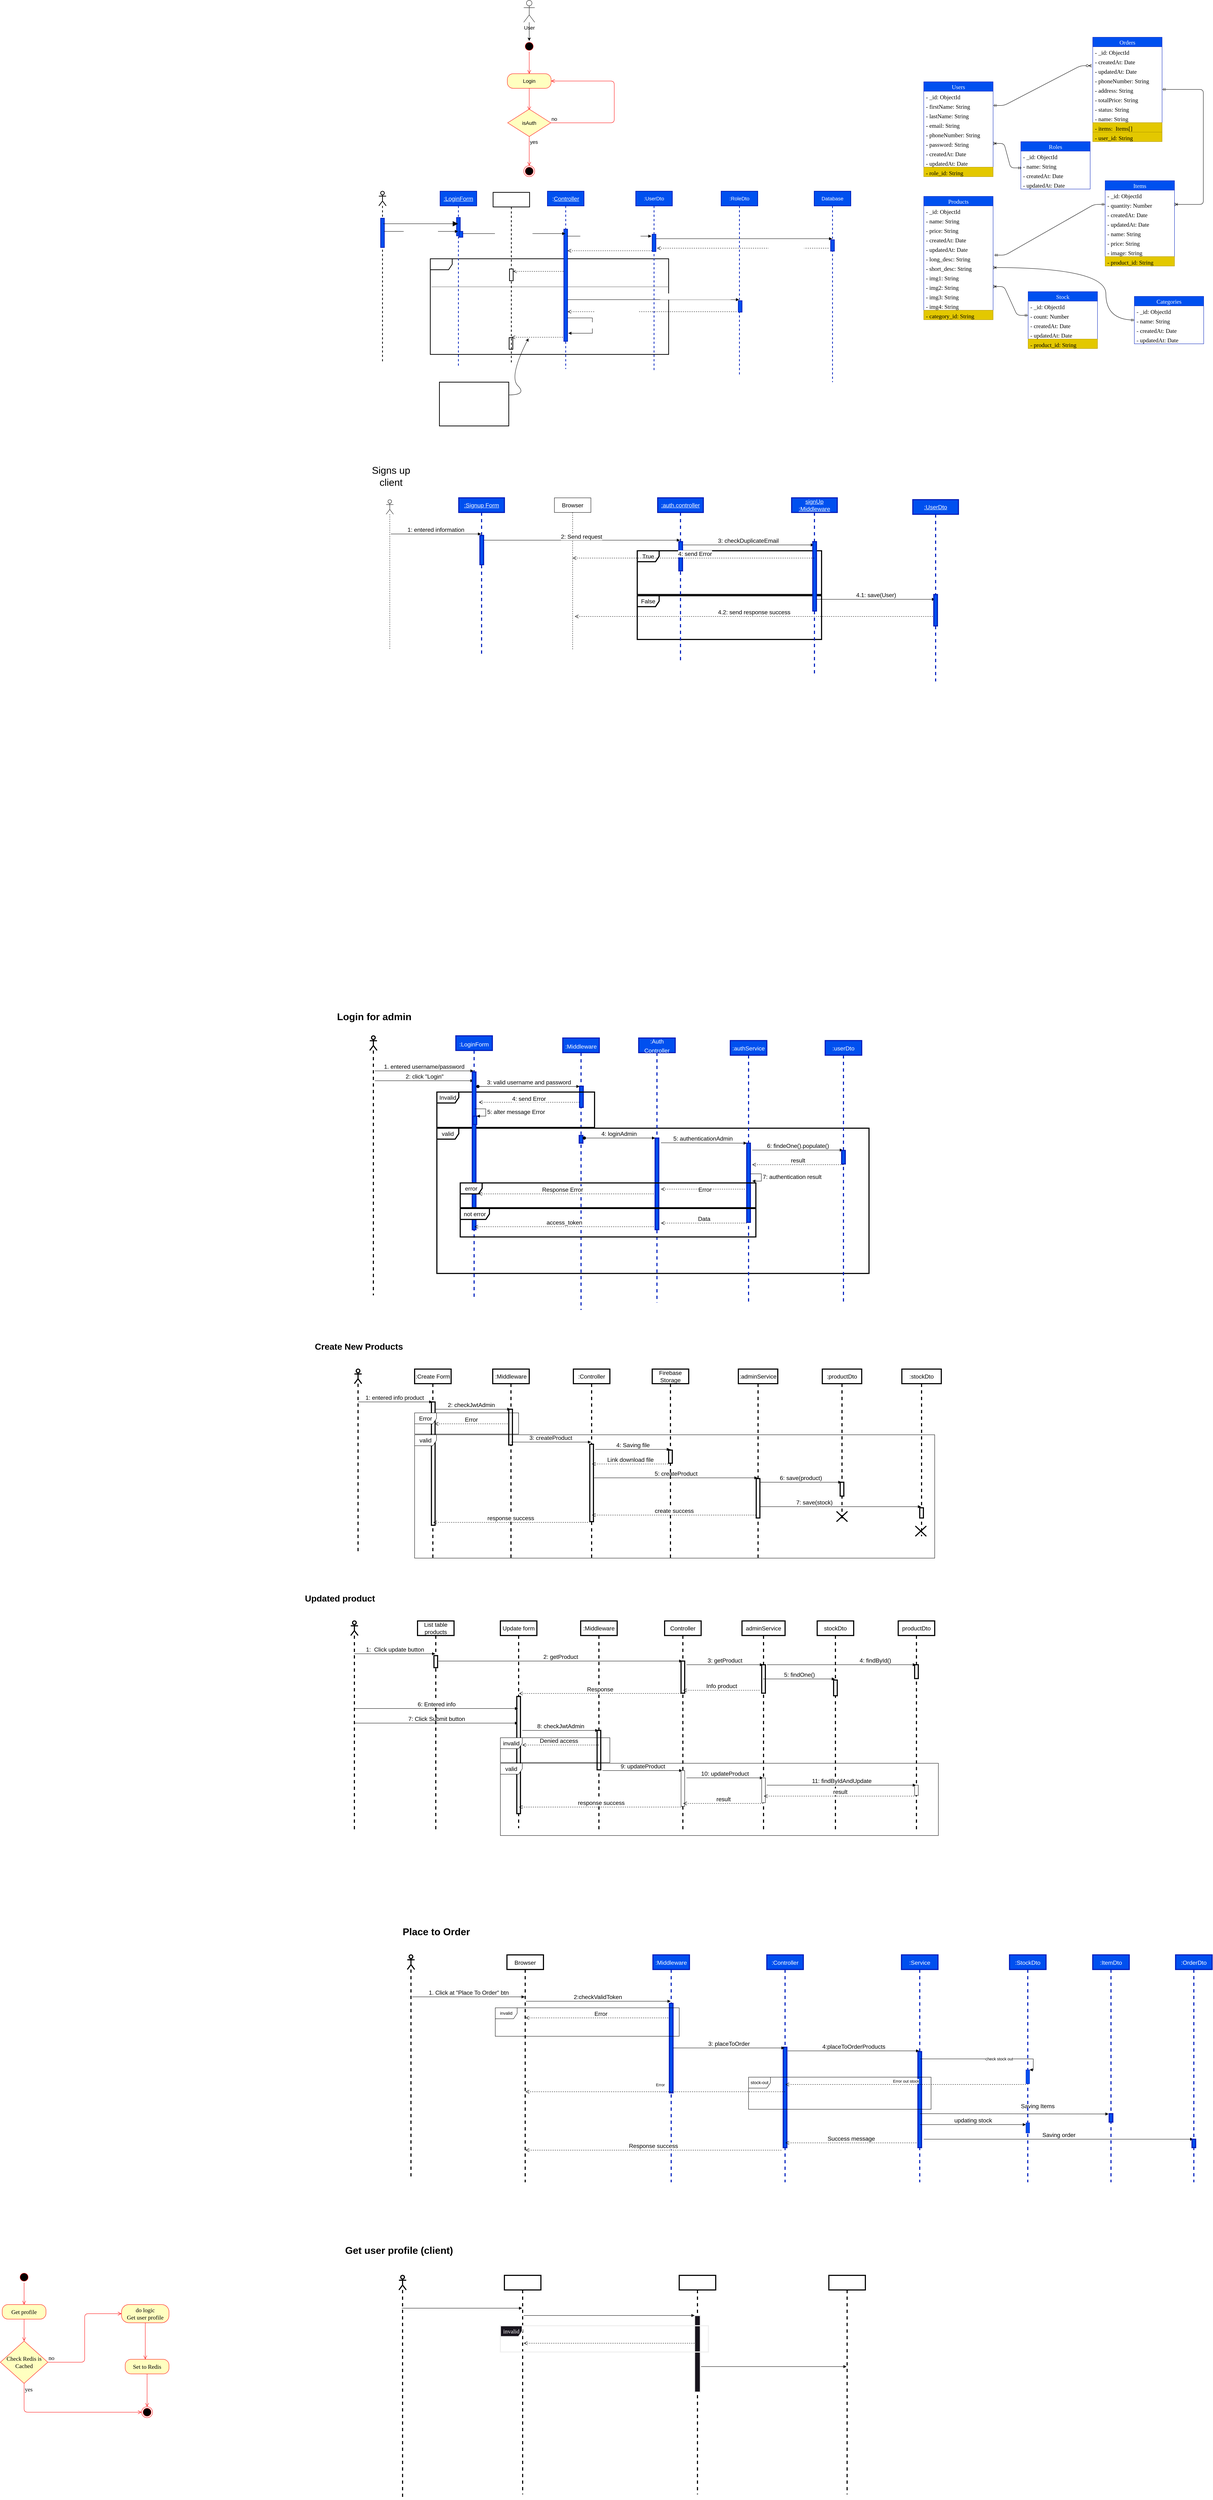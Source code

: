 <mxfile>
    <diagram id="LPCKoAhp3PluDubOU_Ly" name="Page-1">
        <mxGraphModel dx="5485" dy="2298" grid="1" gridSize="10" guides="1" tooltips="1" connect="1" arrows="1" fold="1" page="1" pageScale="1" pageWidth="850" pageHeight="1100" math="0" shadow="0">
            <root>
                <mxCell id="0"/>
                <mxCell id="1" parent="0"/>
                <mxCell id="230" value="valid" style="shape=umlFrame;whiteSpace=wrap;html=1;strokeWidth=3;fontSize=16;" parent="1" vertex="1">
                    <mxGeometry x="-1214" y="3007" width="1184" height="398" as="geometry"/>
                </mxCell>
                <mxCell id="98" value="" style="group" parent="1" vertex="1" connectable="0">
                    <mxGeometry x="-1232" y="625" width="653" height="262" as="geometry"/>
                </mxCell>
                <mxCell id="95" value="alt" style="shape=umlFrame;whiteSpace=wrap;html=1;strokeWidth=2;fontSize=14;fontColor=#FFFFFF;spacingTop=1;" parent="98" vertex="1">
                    <mxGeometry width="653" height="262" as="geometry"/>
                </mxCell>
                <mxCell id="97" value="&amp;nbsp;[ User not existed ]" style="text;html=1;align=center;verticalAlign=middle;resizable=0;points=[];autosize=1;strokeColor=none;fillColor=none;fontSize=14;fontColor=#FFFFFF;" parent="98" vertex="1">
                    <mxGeometry x="-12.282" y="31.404" width="139" height="29" as="geometry"/>
                </mxCell>
                <mxCell id="99" value="&amp;nbsp;[ User existed ]" style="text;html=1;align=center;verticalAlign=middle;resizable=0;points=[];autosize=1;strokeColor=none;fillColor=none;fontSize=14;fontColor=#FFFFFF;" parent="98" vertex="1">
                    <mxGeometry x="3.071" y="127.411" width="115" height="29" as="geometry"/>
                </mxCell>
                <mxCell id="96" value="" style="line;strokeWidth=1;fillColor=#f5f5f5;align=left;verticalAlign=middle;spacingTop=-1;spacingLeft=3;spacingRight=3;rotatable=0;labelPosition=right;points=[];portConstraint=eastwest;strokeColor=#666666;fontSize=14;fontColor=#333333;" parent="98" vertex="1">
                    <mxGeometry x="3.071" y="73.261" width="649.929" height="7.178" as="geometry"/>
                </mxCell>
                <mxCell id="105" value="7.1: Response Error" style="html=1;verticalAlign=bottom;endArrow=open;dashed=1;endSize=8;fontSize=14;fontColor=#FFFFFF;" parent="98" target="104" edge="1">
                    <mxGeometry relative="1" as="geometry">
                        <mxPoint x="365" y="34.441" as="sourcePoint"/>
                        <mxPoint x="285" y="34.441" as="targetPoint"/>
                    </mxGeometry>
                </mxCell>
                <mxCell id="118" value="7.2.4: Response" style="html=1;verticalAlign=bottom;endArrow=open;dashed=1;endSize=8;fontSize=14;fontColor=#FFFFFF;" parent="98" target="103" edge="1">
                    <mxGeometry relative="1" as="geometry">
                        <mxPoint x="369" y="215" as="sourcePoint"/>
                        <mxPoint x="289" y="215" as="targetPoint"/>
                    </mxGeometry>
                </mxCell>
                <mxCell id="114" value="" style="html=1;points=[];perimeter=orthogonalPerimeter;strokeWidth=2;fontSize=14;fontColor=#FFFFFF;" parent="98" vertex="1">
                    <mxGeometry x="216" y="216" width="10" height="32" as="geometry"/>
                </mxCell>
                <mxCell id="2" value="Users" style="swimlane;fontStyle=0;childLayout=stackLayout;horizontal=1;startSize=26;horizontalStack=0;resizeParent=1;resizeParentMax=0;resizeLast=0;collapsible=1;marginBottom=0;fillColor=#0050ef;fontColor=#ffffff;strokeColor=#001DBC;fontSize=16;spacingTop=0;spacing=2;fontFamily=Times New Roman;" parent="1" vertex="1">
                    <mxGeometry x="120" y="140" width="190" height="260" as="geometry"/>
                </mxCell>
                <mxCell id="3" value="- _id: ObjectId" style="text;strokeColor=none;fillColor=none;align=left;verticalAlign=top;spacingLeft=4;spacingRight=4;overflow=hidden;rotatable=0;points=[[0,0.5],[1,0.5]];portConstraint=eastwest;fontSize=16;spacingTop=0;spacing=2;fontFamily=Times New Roman;" parent="2" vertex="1">
                    <mxGeometry y="26" width="190" height="26" as="geometry"/>
                </mxCell>
                <mxCell id="6" value="- firstName: String&#10;" style="text;strokeColor=none;fillColor=none;align=left;verticalAlign=top;spacingLeft=4;spacingRight=4;overflow=hidden;rotatable=0;points=[[0,0.5],[1,0.5]];portConstraint=eastwest;fontSize=16;spacingTop=0;spacing=2;fontFamily=Times New Roman;" parent="2" vertex="1">
                    <mxGeometry y="52" width="190" height="26" as="geometry"/>
                </mxCell>
                <mxCell id="7" value="- lastName: String" style="text;strokeColor=none;fillColor=none;align=left;verticalAlign=top;spacingLeft=4;spacingRight=4;overflow=hidden;rotatable=0;points=[[0,0.5],[1,0.5]];portConstraint=eastwest;fontSize=16;spacingTop=0;spacing=2;fontFamily=Times New Roman;" parent="2" vertex="1">
                    <mxGeometry y="78" width="190" height="26" as="geometry"/>
                </mxCell>
                <mxCell id="8" value="- email: String" style="text;strokeColor=none;fillColor=none;align=left;verticalAlign=top;spacingLeft=4;spacingRight=4;overflow=hidden;rotatable=0;points=[[0,0.5],[1,0.5]];portConstraint=eastwest;fontSize=16;spacingTop=0;spacing=2;fontFamily=Times New Roman;" parent="2" vertex="1">
                    <mxGeometry y="104" width="190" height="26" as="geometry"/>
                </mxCell>
                <mxCell id="156" value="- phoneNumber: String" style="text;strokeColor=none;fillColor=none;align=left;verticalAlign=top;spacingLeft=4;spacingRight=4;overflow=hidden;rotatable=0;points=[[0,0.5],[1,0.5]];portConstraint=eastwest;fontSize=16;spacingTop=0;spacing=2;fontFamily=Times New Roman;" parent="2" vertex="1">
                    <mxGeometry y="130" width="190" height="26" as="geometry"/>
                </mxCell>
                <mxCell id="9" value="- password: String" style="text;strokeColor=none;fillColor=none;align=left;verticalAlign=top;spacingLeft=4;spacingRight=4;overflow=hidden;rotatable=0;points=[[0,0.5],[1,0.5]];portConstraint=eastwest;fontSize=16;spacingTop=0;spacing=2;fontFamily=Times New Roman;" parent="2" vertex="1">
                    <mxGeometry y="156" width="190" height="26" as="geometry"/>
                </mxCell>
                <mxCell id="10" value="- createdAt: Date" style="text;strokeColor=none;fillColor=none;align=left;verticalAlign=top;spacingLeft=4;spacingRight=4;overflow=hidden;rotatable=0;points=[[0,0.5],[1,0.5]];portConstraint=eastwest;fontSize=16;spacingTop=0;spacing=2;fontFamily=Times New Roman;" parent="2" vertex="1">
                    <mxGeometry y="182" width="190" height="26" as="geometry"/>
                </mxCell>
                <mxCell id="11" value="- updatedAt: Date" style="text;strokeColor=none;fillColor=none;align=left;verticalAlign=top;spacingLeft=4;spacingRight=4;overflow=hidden;rotatable=0;points=[[0,0.5],[1,0.5]];portConstraint=eastwest;fontSize=16;spacingTop=0;spacing=2;fontFamily=Times New Roman;" parent="2" vertex="1">
                    <mxGeometry y="208" width="190" height="26" as="geometry"/>
                </mxCell>
                <mxCell id="27" value="- role_id: String" style="text;strokeColor=#B09500;fillColor=#e3c800;align=left;verticalAlign=top;spacingLeft=4;spacingRight=4;overflow=hidden;rotatable=0;points=[[0,0.5],[1,0.5]];portConstraint=eastwest;fontSize=16;fontColor=#000000;spacingTop=0;spacing=2;fontFamily=Times New Roman;" parent="2" vertex="1">
                    <mxGeometry y="234" width="190" height="26" as="geometry"/>
                </mxCell>
                <mxCell id="12" value="Roles" style="swimlane;fontStyle=0;childLayout=stackLayout;horizontal=1;startSize=26;horizontalStack=0;resizeParent=1;resizeParentMax=0;resizeLast=0;collapsible=1;marginBottom=0;fillColor=#0050ef;fontColor=#ffffff;strokeColor=#001DBC;fontSize=16;spacingTop=0;spacing=2;fontFamily=Times New Roman;" parent="1" vertex="1">
                    <mxGeometry x="386" y="304" width="190" height="130" as="geometry">
                        <mxRectangle x="510" y="80" width="76" height="31" as="alternateBounds"/>
                    </mxGeometry>
                </mxCell>
                <mxCell id="13" value="- _id: ObjectId" style="text;strokeColor=none;fillColor=none;align=left;verticalAlign=top;spacingLeft=4;spacingRight=4;overflow=hidden;rotatable=0;points=[[0,0.5],[1,0.5]];portConstraint=eastwest;fontSize=16;spacingTop=0;spacing=2;fontFamily=Times New Roman;" parent="12" vertex="1">
                    <mxGeometry y="26" width="190" height="26" as="geometry"/>
                </mxCell>
                <mxCell id="14" value="- name: String" style="text;strokeColor=none;fillColor=none;align=left;verticalAlign=top;spacingLeft=4;spacingRight=4;overflow=hidden;rotatable=0;points=[[0,0.5],[1,0.5]];portConstraint=eastwest;fontSize=16;spacingTop=0;spacing=2;fontFamily=Times New Roman;" parent="12" vertex="1">
                    <mxGeometry y="52" width="190" height="26" as="geometry"/>
                </mxCell>
                <mxCell id="22" value="- createdAt: Date" style="text;strokeColor=none;fillColor=none;align=left;verticalAlign=top;spacingLeft=4;spacingRight=4;overflow=hidden;rotatable=0;points=[[0,0.5],[1,0.5]];portConstraint=eastwest;fontSize=16;spacingTop=0;spacing=2;fontFamily=Times New Roman;" parent="12" vertex="1">
                    <mxGeometry y="78" width="190" height="26" as="geometry"/>
                </mxCell>
                <mxCell id="23" value="- updatedAt: Date" style="text;strokeColor=none;fillColor=none;align=left;verticalAlign=top;spacingLeft=4;spacingRight=4;overflow=hidden;rotatable=0;points=[[0,0.5],[1,0.5]];portConstraint=eastwest;fontSize=16;spacingTop=0;spacing=2;fontFamily=Times New Roman;" parent="12" vertex="1">
                    <mxGeometry y="104" width="190" height="26" as="geometry"/>
                </mxCell>
                <mxCell id="26" value="" style="edgeStyle=entityRelationEdgeStyle;fontSize=16;endArrow=ERoneToMany;startArrow=ERmandOne;entryX=1;entryY=0.5;entryDx=0;entryDy=0;exitX=0.011;exitY=0.769;exitDx=0;exitDy=0;exitPerimeter=0;spacingTop=0;spacing=2;fontFamily=Times New Roman;" parent="1" source="14" target="9" edge="1">
                    <mxGeometry width="100" height="100" relative="1" as="geometry">
                        <mxPoint x="370" y="420" as="sourcePoint"/>
                        <mxPoint x="470" y="320" as="targetPoint"/>
                    </mxGeometry>
                </mxCell>
                <mxCell id="28" value="Products" style="swimlane;fontStyle=0;childLayout=stackLayout;horizontal=1;startSize=26;horizontalStack=0;resizeParent=1;resizeParentMax=0;resizeLast=0;collapsible=1;marginBottom=0;fillColor=#0050ef;fontColor=#ffffff;strokeColor=#001DBC;fontSize=16;spacingTop=0;spacing=2;fontFamily=Times New Roman;" parent="1" vertex="1">
                    <mxGeometry x="120" y="454" width="190" height="338" as="geometry"/>
                </mxCell>
                <mxCell id="29" value="- _id: ObjectId" style="text;strokeColor=none;fillColor=none;align=left;verticalAlign=top;spacingLeft=4;spacingRight=4;overflow=hidden;rotatable=0;points=[[0,0.5],[1,0.5]];portConstraint=eastwest;fontSize=16;spacingTop=0;spacing=2;fontFamily=Times New Roman;" parent="28" vertex="1">
                    <mxGeometry y="26" width="190" height="26" as="geometry"/>
                </mxCell>
                <mxCell id="30" value="- name: String" style="text;strokeColor=none;fillColor=none;align=left;verticalAlign=top;spacingLeft=4;spacingRight=4;overflow=hidden;rotatable=0;points=[[0,0.5],[1,0.5]];portConstraint=eastwest;fontSize=16;spacingTop=0;spacing=2;fontFamily=Times New Roman;" parent="28" vertex="1">
                    <mxGeometry y="52" width="190" height="26" as="geometry"/>
                </mxCell>
                <mxCell id="33" value="- price: String" style="text;strokeColor=none;fillColor=none;align=left;verticalAlign=top;spacingLeft=4;spacingRight=4;overflow=hidden;rotatable=0;points=[[0,0.5],[1,0.5]];portConstraint=eastwest;fontSize=16;spacingTop=0;spacing=2;fontFamily=Times New Roman;" parent="28" vertex="1">
                    <mxGeometry y="78" width="190" height="26" as="geometry"/>
                </mxCell>
                <mxCell id="31" value="- createdAt: Date" style="text;strokeColor=none;fillColor=none;align=left;verticalAlign=top;spacingLeft=4;spacingRight=4;overflow=hidden;rotatable=0;points=[[0,0.5],[1,0.5]];portConstraint=eastwest;fontSize=16;spacingTop=0;spacing=2;fontFamily=Times New Roman;" parent="28" vertex="1">
                    <mxGeometry y="104" width="190" height="26" as="geometry"/>
                </mxCell>
                <mxCell id="32" value="- updatedAt: Date" style="text;strokeColor=none;fillColor=none;align=left;verticalAlign=top;spacingLeft=4;spacingRight=4;overflow=hidden;rotatable=0;points=[[0,0.5],[1,0.5]];portConstraint=eastwest;fontSize=16;spacingTop=0;spacing=2;fontFamily=Times New Roman;" parent="28" vertex="1">
                    <mxGeometry y="130" width="190" height="26" as="geometry"/>
                </mxCell>
                <mxCell id="41" value="- long_desc: String" style="text;strokeColor=none;fillColor=none;align=left;verticalAlign=top;spacingLeft=4;spacingRight=4;overflow=hidden;rotatable=0;points=[[0,0.5],[1,0.5]];portConstraint=eastwest;fontSize=16;spacingTop=0;spacing=2;fontFamily=Times New Roman;" parent="28" vertex="1">
                    <mxGeometry y="156" width="190" height="26" as="geometry"/>
                </mxCell>
                <mxCell id="50" value="- short_desc: String" style="text;strokeColor=none;fillColor=none;align=left;verticalAlign=top;spacingLeft=4;spacingRight=4;overflow=hidden;rotatable=0;points=[[0,0.5],[1,0.5]];portConstraint=eastwest;fontSize=16;spacingTop=0;spacing=2;fontFamily=Times New Roman;" parent="28" vertex="1">
                    <mxGeometry y="182" width="190" height="26" as="geometry"/>
                </mxCell>
                <mxCell id="51" value="- img1: String" style="text;strokeColor=none;fillColor=none;align=left;verticalAlign=top;spacingLeft=4;spacingRight=4;overflow=hidden;rotatable=0;points=[[0,0.5],[1,0.5]];portConstraint=eastwest;fontSize=16;spacingTop=0;spacing=2;fontFamily=Times New Roman;" parent="28" vertex="1">
                    <mxGeometry y="208" width="190" height="26" as="geometry"/>
                </mxCell>
                <mxCell id="52" value="- img2: String" style="text;strokeColor=none;fillColor=none;align=left;verticalAlign=top;spacingLeft=4;spacingRight=4;overflow=hidden;rotatable=0;points=[[0,0.5],[1,0.5]];portConstraint=eastwest;fontSize=16;spacingTop=0;spacing=2;fontFamily=Times New Roman;" parent="28" vertex="1">
                    <mxGeometry y="234" width="190" height="26" as="geometry"/>
                </mxCell>
                <mxCell id="53" value="- img3: String" style="text;strokeColor=none;fillColor=none;align=left;verticalAlign=top;spacingLeft=4;spacingRight=4;overflow=hidden;rotatable=0;points=[[0,0.5],[1,0.5]];portConstraint=eastwest;fontSize=16;spacingTop=0;spacing=2;fontFamily=Times New Roman;" parent="28" vertex="1">
                    <mxGeometry y="260" width="190" height="26" as="geometry"/>
                </mxCell>
                <mxCell id="54" value="- img4: String" style="text;strokeColor=none;fillColor=none;align=left;verticalAlign=top;spacingLeft=4;spacingRight=4;overflow=hidden;rotatable=0;points=[[0,0.5],[1,0.5]];portConstraint=eastwest;fontSize=16;spacingTop=0;spacing=2;fontFamily=Times New Roman;" parent="28" vertex="1">
                    <mxGeometry y="286" width="190" height="26" as="geometry"/>
                </mxCell>
                <mxCell id="39" value="- category_id: String" style="text;strokeColor=#B09500;fillColor=#e3c800;align=left;verticalAlign=top;spacingLeft=4;spacingRight=4;overflow=hidden;rotatable=0;points=[[0,0.5],[1,0.5]];portConstraint=eastwest;fontSize=16;fontColor=#000000;spacingTop=0;spacing=2;fontFamily=Times New Roman;" parent="28" vertex="1">
                    <mxGeometry y="312" width="190" height="26" as="geometry"/>
                </mxCell>
                <mxCell id="34" value="Categories" style="swimlane;fontStyle=0;childLayout=stackLayout;horizontal=1;startSize=26;horizontalStack=0;resizeParent=1;resizeParentMax=0;resizeLast=0;collapsible=1;marginBottom=0;fillColor=#0050ef;fontColor=#ffffff;strokeColor=#001DBC;fontSize=16;spacingTop=0;spacing=2;fontFamily=Times New Roman;" parent="1" vertex="1">
                    <mxGeometry x="697" y="728" width="190" height="130" as="geometry"/>
                </mxCell>
                <mxCell id="35" value="- _id: ObjectId" style="text;strokeColor=none;fillColor=none;align=left;verticalAlign=top;spacingLeft=4;spacingRight=4;overflow=hidden;rotatable=0;points=[[0,0.5],[1,0.5]];portConstraint=eastwest;fontSize=16;spacingTop=0;spacing=2;fontFamily=Times New Roman;" parent="34" vertex="1">
                    <mxGeometry y="26" width="190" height="26" as="geometry"/>
                </mxCell>
                <mxCell id="36" value="- name: String" style="text;strokeColor=none;fillColor=none;align=left;verticalAlign=top;spacingLeft=4;spacingRight=4;overflow=hidden;rotatable=0;points=[[0,0.5],[1,0.5]];portConstraint=eastwest;fontSize=16;spacingTop=0;spacing=2;fontFamily=Times New Roman;" parent="34" vertex="1">
                    <mxGeometry y="52" width="190" height="26" as="geometry"/>
                </mxCell>
                <mxCell id="37" value="- createdAt: Date" style="text;strokeColor=none;fillColor=none;align=left;verticalAlign=top;spacingLeft=4;spacingRight=4;overflow=hidden;rotatable=0;points=[[0,0.5],[1,0.5]];portConstraint=eastwest;fontSize=16;spacingTop=0;spacing=2;fontFamily=Times New Roman;" parent="34" vertex="1">
                    <mxGeometry y="78" width="190" height="26" as="geometry"/>
                </mxCell>
                <mxCell id="38" value="- updatedAt: Date" style="text;strokeColor=none;fillColor=none;align=left;verticalAlign=top;spacingLeft=4;spacingRight=4;overflow=hidden;rotatable=0;points=[[0,0.5],[1,0.5]];portConstraint=eastwest;fontSize=16;spacingTop=0;spacing=2;fontFamily=Times New Roman;" parent="34" vertex="1">
                    <mxGeometry y="104" width="190" height="26" as="geometry"/>
                </mxCell>
                <mxCell id="40" value="" style="edgeStyle=orthogonalEdgeStyle;fontSize=16;endArrow=ERoneToMany;startArrow=ERmandOne;entryX=1;entryY=0.5;entryDx=0;entryDy=0;exitX=0;exitY=0.5;exitDx=0;exitDy=0;spacingTop=0;spacing=2;fontFamily=Times New Roman;curved=1;" parent="1" source="36" target="50" edge="1">
                    <mxGeometry width="100" height="100" relative="1" as="geometry">
                        <mxPoint x="815" y="674.004" as="sourcePoint"/>
                        <mxPoint x="612.91" y="753.01" as="targetPoint"/>
                        <Array as="points">
                            <mxPoint x="619" y="793"/>
                            <mxPoint x="619" y="649"/>
                        </Array>
                    </mxGeometry>
                </mxCell>
                <mxCell id="55" value="Login" style="rounded=1;whiteSpace=wrap;html=1;arcSize=40;fontColor=#000000;fillColor=#ffffc0;strokeColor=#ff0000;fontSize=14;" parent="1" vertex="1">
                    <mxGeometry x="-1021" y="118" width="120" height="40" as="geometry"/>
                </mxCell>
                <mxCell id="56" value="" style="edgeStyle=orthogonalEdgeStyle;html=1;verticalAlign=bottom;endArrow=open;endSize=8;strokeColor=#ff0000;fontSize=14;" parent="1" source="55" edge="1">
                    <mxGeometry relative="1" as="geometry">
                        <mxPoint x="-961" y="218" as="targetPoint"/>
                    </mxGeometry>
                </mxCell>
                <mxCell id="57" value="" style="ellipse;html=1;shape=startState;fillColor=#000000;strokeColor=#ff0000;fontSize=14;" parent="1" vertex="1">
                    <mxGeometry x="-976" y="28" width="30" height="30" as="geometry"/>
                </mxCell>
                <mxCell id="58" value="" style="edgeStyle=orthogonalEdgeStyle;html=1;verticalAlign=bottom;endArrow=open;endSize=8;strokeColor=#ff0000;fontSize=14;" parent="1" source="57" edge="1">
                    <mxGeometry relative="1" as="geometry">
                        <mxPoint x="-961" y="118" as="targetPoint"/>
                    </mxGeometry>
                </mxCell>
                <mxCell id="60" value="" style="edgeStyle=none;html=1;fontSize=14;" parent="1" source="59" target="57" edge="1">
                    <mxGeometry relative="1" as="geometry"/>
                </mxCell>
                <mxCell id="59" value="User" style="shape=umlActor;verticalLabelPosition=bottom;verticalAlign=top;html=1;fontSize=14;" parent="1" vertex="1">
                    <mxGeometry x="-976" y="-83" width="30" height="60" as="geometry"/>
                </mxCell>
                <mxCell id="61" value="&lt;font color=&quot;#000000&quot;&gt;isAuth&lt;/font&gt;" style="rhombus;whiteSpace=wrap;html=1;fillColor=#ffffc0;strokeColor=#ff0000;fontSize=14;" parent="1" vertex="1">
                    <mxGeometry x="-1020" y="215" width="118" height="75" as="geometry"/>
                </mxCell>
                <mxCell id="62" value="no" style="edgeStyle=orthogonalEdgeStyle;html=1;align=left;verticalAlign=bottom;endArrow=open;endSize=8;strokeColor=#ff0000;fontSize=14;" parent="1" source="61" target="55" edge="1">
                    <mxGeometry x="-1" relative="1" as="geometry">
                        <mxPoint x="-899" y="133" as="targetPoint"/>
                        <Array as="points">
                            <mxPoint x="-728" y="253"/>
                            <mxPoint x="-728" y="138"/>
                        </Array>
                    </mxGeometry>
                </mxCell>
                <mxCell id="63" value="yes" style="edgeStyle=orthogonalEdgeStyle;html=1;align=left;verticalAlign=top;endArrow=open;endSize=8;strokeColor=#ff0000;fontSize=14;" parent="1" source="61" target="64" edge="1">
                    <mxGeometry x="-1" relative="1" as="geometry">
                        <mxPoint x="-961" y="385" as="targetPoint"/>
                    </mxGeometry>
                </mxCell>
                <mxCell id="64" value="" style="ellipse;html=1;shape=endState;fillColor=#000000;strokeColor=#ff0000;fontSize=14;fontColor=#000000;" parent="1" vertex="1">
                    <mxGeometry x="-976" y="370" width="30" height="30" as="geometry"/>
                </mxCell>
                <mxCell id="66" value="&lt;u&gt;:LoginForm&lt;br&gt;&lt;/u&gt;" style="shape=umlLifeline;perimeter=lifelinePerimeter;whiteSpace=wrap;html=1;container=1;collapsible=0;recursiveResize=0;outlineConnect=0;fontSize=16;fontColor=#ffffff;fillColor=#0050ef;strokeColor=#001DBC;spacing=2;strokeWidth=2;" parent="1" vertex="1">
                    <mxGeometry x="-1205" y="440" width="100" height="480" as="geometry"/>
                </mxCell>
                <mxCell id="73" value="" style="html=1;points=[];perimeter=orthogonalPerimeter;strokeWidth=2;fontSize=16;fontColor=#ffffff;fillColor=#0050ef;strokeColor=#001DBC;" parent="66" vertex="1">
                    <mxGeometry x="45" y="72" width="10" height="50" as="geometry"/>
                </mxCell>
                <mxCell id="82" value="" style="html=1;points=[];perimeter=orthogonalPerimeter;strokeWidth=2;fontSize=14;fontColor=#ffffff;fillColor=#0050ef;strokeColor=#001DBC;" parent="66" vertex="1">
                    <mxGeometry x="52" y="110" width="10" height="16" as="geometry"/>
                </mxCell>
                <mxCell id="71" value="" style="shape=umlLifeline;participant=umlActor;perimeter=lifelinePerimeter;whiteSpace=wrap;html=1;container=1;collapsible=0;recursiveResize=0;verticalAlign=top;spacingTop=36;outlineConnect=0;strokeWidth=2;fontSize=16;fontColor=#FFFFFF;" parent="1" vertex="1">
                    <mxGeometry x="-1373" y="440" width="20" height="470" as="geometry"/>
                </mxCell>
                <mxCell id="72" value="" style="html=1;points=[];perimeter=orthogonalPerimeter;strokeWidth=2;fontSize=16;fontColor=#ffffff;fillColor=#0050ef;strokeColor=#001DBC;" parent="71" vertex="1">
                    <mxGeometry x="5" y="74" width="10" height="80" as="geometry"/>
                </mxCell>
                <mxCell id="76" value="" style="endArrow=block;endFill=1;endSize=12;html=1;fontSize=16;fontColor=#FFFFFF;" parent="71" target="66" edge="1">
                    <mxGeometry width="160" relative="1" as="geometry">
                        <mxPoint x="12" y="89" as="sourcePoint"/>
                        <mxPoint x="172" y="89" as="targetPoint"/>
                    </mxGeometry>
                </mxCell>
                <mxCell id="84" value="2: Click &quot;Login&quot;" style="html=1;verticalAlign=bottom;endArrow=block;fontSize=14;fontColor=#FFFFFF;" parent="71" target="66" edge="1">
                    <mxGeometry x="-0.015" y="-3" width="80" relative="1" as="geometry">
                        <mxPoint x="14" y="110" as="sourcePoint"/>
                        <mxPoint x="94" y="110" as="targetPoint"/>
                        <mxPoint as="offset"/>
                    </mxGeometry>
                </mxCell>
                <mxCell id="74" value=":&lt;u&gt;Controller&lt;br&gt;&lt;/u&gt;" style="shape=umlLifeline;perimeter=lifelinePerimeter;whiteSpace=wrap;html=1;container=1;collapsible=0;recursiveResize=0;outlineConnect=0;fontSize=16;fontColor=#ffffff;fillColor=#0050ef;strokeColor=#001DBC;spacing=2;strokeWidth=2;" parent="1" vertex="1">
                    <mxGeometry x="-911" y="440" width="100" height="487" as="geometry"/>
                </mxCell>
                <mxCell id="75" value="" style="html=1;points=[];perimeter=orthogonalPerimeter;strokeWidth=2;fontSize=16;fontColor=#ffffff;fillColor=#0050ef;strokeColor=#001DBC;" parent="74" vertex="1">
                    <mxGeometry x="45" y="104" width="10" height="307" as="geometry"/>
                </mxCell>
                <mxCell id="89" value="4: findOne( {email: email} )" style="html=1;verticalAlign=bottom;endArrow=block;fontSize=14;fontColor=#FFFFFF;" parent="74" edge="1">
                    <mxGeometry x="0.022" y="-9" width="80" relative="1" as="geometry">
                        <mxPoint x="54" y="123" as="sourcePoint"/>
                        <mxPoint x="285" y="123" as="targetPoint"/>
                        <mxPoint as="offset"/>
                    </mxGeometry>
                </mxCell>
                <mxCell id="106" value="7.2.1: findById( Result.role_id )" style="html=1;verticalAlign=bottom;endArrow=block;fontSize=14;fontColor=#FFFFFF;" parent="74" target="86" edge="1">
                    <mxGeometry x="0.489" y="-2" width="80" relative="1" as="geometry">
                        <mxPoint x="55" y="297" as="sourcePoint"/>
                        <mxPoint x="469" y="297" as="targetPoint"/>
                        <mxPoint as="offset"/>
                    </mxGeometry>
                </mxCell>
                <mxCell id="116" value="" style="edgeStyle=orthogonalEdgeStyle;html=1;align=left;spacingLeft=2;endArrow=block;rounded=0;fontSize=14;fontColor=#FFFFFF;" parent="74" edge="1">
                    <mxGeometry x="0.221" y="-9" relative="1" as="geometry">
                        <mxPoint x="55" y="347" as="sourcePoint"/>
                        <Array as="points">
                            <mxPoint x="123" y="347"/>
                            <mxPoint x="123" y="389"/>
                            <mxPoint x="60" y="389"/>
                        </Array>
                        <mxPoint x="57" y="389" as="targetPoint"/>
                        <mxPoint x="9" y="9" as="offset"/>
                    </mxGeometry>
                </mxCell>
                <mxCell id="117" value="7.2.3: authenticationClient( email, pass )" style="edgeLabel;html=1;align=center;verticalAlign=middle;resizable=0;points=[];fontSize=14;fontColor=#FFFFFF;" parent="116" vertex="1" connectable="0">
                    <mxGeometry x="0.159" y="-1" relative="1" as="geometry">
                        <mxPoint x="62" y="-14" as="offset"/>
                    </mxGeometry>
                </mxCell>
                <mxCell id="77" value="1: Input email/password" style="text;html=1;align=center;verticalAlign=middle;resizable=0;points=[];autosize=1;strokeColor=none;fillColor=none;fontSize=14;fontColor=#FFFFFF;" parent="1" vertex="1">
                    <mxGeometry x="-1342" y="501" width="166" height="29" as="geometry"/>
                </mxCell>
                <mxCell id="83" value="3: Send requrest" style="html=1;verticalAlign=bottom;endArrow=block;fontSize=14;fontColor=#FFFFFF;exitX=1;exitY=0.265;exitDx=0;exitDy=0;exitPerimeter=0;" parent="1" edge="1">
                    <mxGeometry x="-0.011" y="-6" width="80" relative="1" as="geometry">
                        <mxPoint x="-1143" y="556.01" as="sourcePoint"/>
                        <mxPoint x="-862" y="556.01" as="targetPoint"/>
                        <mxPoint as="offset"/>
                    </mxGeometry>
                </mxCell>
                <mxCell id="85" value=":UserDto" style="shape=umlLifeline;perimeter=lifelinePerimeter;whiteSpace=wrap;html=1;container=1;collapsible=0;recursiveResize=0;outlineConnect=0;strokeWidth=2;fontSize=14;fontColor=#ffffff;fillColor=#0050ef;strokeColor=#001DBC;" parent="1" vertex="1">
                    <mxGeometry x="-669" y="440" width="100" height="490" as="geometry"/>
                </mxCell>
                <mxCell id="87" value="" style="html=1;points=[];perimeter=orthogonalPerimeter;strokeWidth=2;fontSize=16;fontColor=#ffffff;fillColor=#0050ef;strokeColor=#001DBC;" parent="85" vertex="1">
                    <mxGeometry x="45" y="118" width="10" height="47" as="geometry"/>
                </mxCell>
                <mxCell id="92" value="5: exec()" style="html=1;verticalAlign=bottom;endArrow=block;fontSize=14;fontColor=#FFFFFF;" parent="85" target="91" edge="1">
                    <mxGeometry x="0.639" width="80" relative="1" as="geometry">
                        <mxPoint x="56" y="130" as="sourcePoint"/>
                        <mxPoint x="136" y="130" as="targetPoint"/>
                        <mxPoint as="offset"/>
                    </mxGeometry>
                </mxCell>
                <mxCell id="86" value=":RoleDto" style="shape=umlLifeline;perimeter=lifelinePerimeter;whiteSpace=wrap;html=1;container=1;collapsible=0;recursiveResize=0;outlineConnect=0;strokeWidth=2;fontSize=14;fontColor=#ffffff;fillColor=#0050ef;strokeColor=#001DBC;" parent="1" vertex="1">
                    <mxGeometry x="-435" y="440" width="100" height="502" as="geometry"/>
                </mxCell>
                <mxCell id="91" value="Database" style="shape=umlLifeline;perimeter=lifelinePerimeter;whiteSpace=wrap;html=1;container=1;collapsible=0;recursiveResize=0;outlineConnect=0;strokeWidth=2;fontSize=14;fontColor=#ffffff;fillColor=#0050ef;strokeColor=#001DBC;" parent="1" vertex="1">
                    <mxGeometry x="-180" y="440" width="100" height="523" as="geometry"/>
                </mxCell>
                <mxCell id="93" value="" style="html=1;points=[];perimeter=orthogonalPerimeter;strokeWidth=2;fontSize=14;fontColor=#ffffff;fillColor=#0050ef;strokeColor=#001DBC;" parent="91" vertex="1">
                    <mxGeometry x="45" y="133" width="10" height="31" as="geometry"/>
                </mxCell>
                <mxCell id="94" value="5: return Object" style="html=1;verticalAlign=bottom;endArrow=open;dashed=1;endSize=8;fontSize=14;fontColor=#FFFFFF;" parent="1" edge="1">
                    <mxGeometry x="-0.504" y="5" relative="1" as="geometry">
                        <mxPoint x="-141" y="596" as="sourcePoint"/>
                        <mxPoint x="-611" y="596" as="targetPoint"/>
                        <Array as="points">
                            <mxPoint x="-344" y="596"/>
                        </Array>
                        <mxPoint as="offset"/>
                    </mxGeometry>
                </mxCell>
                <mxCell id="101" value="6: return Result" style="html=1;verticalAlign=bottom;endArrow=open;dashed=1;endSize=8;fontSize=14;fontColor=#FFFFFF;" parent="1" target="75" edge="1">
                    <mxGeometry relative="1" as="geometry">
                        <mxPoint x="-625" y="603" as="sourcePoint"/>
                        <mxPoint x="-705" y="603" as="targetPoint"/>
                    </mxGeometry>
                </mxCell>
                <mxCell id="103" value="Browser" style="shape=umlLifeline;perimeter=lifelinePerimeter;whiteSpace=wrap;html=1;container=1;collapsible=0;recursiveResize=0;outlineConnect=0;strokeWidth=2;fontSize=14;fontColor=#FFFFFF;" parent="1" vertex="1">
                    <mxGeometry x="-1060" y="443" width="100" height="468" as="geometry"/>
                </mxCell>
                <mxCell id="104" value="" style="html=1;points=[];perimeter=orthogonalPerimeter;strokeWidth=2;fontSize=14;fontColor=#FFFFFF;" parent="103" vertex="1">
                    <mxGeometry x="45" y="210" width="10" height="32" as="geometry"/>
                </mxCell>
                <mxCell id="107" value="" style="html=1;points=[];perimeter=orthogonalPerimeter;strokeWidth=2;fontSize=14;fontColor=#ffffff;fillColor=#0050ef;strokeColor=#001DBC;" parent="1" vertex="1">
                    <mxGeometry x="-388" y="740" width="10" height="31" as="geometry"/>
                </mxCell>
                <mxCell id="108" value="7.2.2: return Result" style="html=1;verticalAlign=bottom;endArrow=open;dashed=1;endSize=8;fontSize=14;fontColor=#FFFFFF;" parent="1" target="75" edge="1">
                    <mxGeometry x="0.417" y="3" relative="1" as="geometry">
                        <mxPoint x="-393" y="770" as="sourcePoint"/>
                        <mxPoint x="-473" y="770" as="targetPoint"/>
                        <mxPoint as="offset"/>
                    </mxGeometry>
                </mxCell>
                <mxCell id="120" value="&lt;h1&gt;Note&lt;/h1&gt;&lt;p&gt;Response { access_token, refresh_token, userInfo } and saving cookie&lt;/p&gt;" style="text;html=1;strokeColor=default;fillColor=none;spacing=5;spacingTop=-20;whiteSpace=wrap;overflow=hidden;rounded=0;sketch=0;strokeWidth=2;fontSize=14;fontColor=#FFFFFF;" parent="1" vertex="1">
                    <mxGeometry x="-1207" y="963" width="190" height="120" as="geometry"/>
                </mxCell>
                <mxCell id="121" value="" style="curved=1;endArrow=classic;html=1;fontSize=14;fontColor=#FFFFFF;" parent="1" edge="1">
                    <mxGeometry width="50" height="50" relative="1" as="geometry">
                        <mxPoint x="-1017" y="998" as="sourcePoint"/>
                        <mxPoint x="-963" y="843" as="targetPoint"/>
                        <Array as="points">
                            <mxPoint x="-967" y="998"/>
                            <mxPoint x="-1017" y="948"/>
                        </Array>
                    </mxGeometry>
                </mxCell>
                <mxCell id="122" value="Login Sequence" style="text;strokeColor=none;fillColor=none;html=1;fontSize=24;fontStyle=1;verticalAlign=middle;align=center;sketch=0;strokeWidth=2;fontColor=#FFFFFF;" parent="1" vertex="1">
                    <mxGeometry x="-1338" y="349" width="100" height="40" as="geometry"/>
                </mxCell>
                <mxCell id="124" value="Orders" style="swimlane;fontStyle=0;childLayout=stackLayout;horizontal=1;startSize=26;horizontalStack=0;resizeParent=1;resizeParentMax=0;resizeLast=0;collapsible=1;marginBottom=0;fillColor=#0050ef;fontColor=#ffffff;strokeColor=#001DBC;fontSize=16;spacingTop=0;spacing=2;fontFamily=Times New Roman;" parent="1" vertex="1">
                    <mxGeometry x="583" y="18" width="190" height="286" as="geometry"/>
                </mxCell>
                <mxCell id="125" value="- _id: ObjectId" style="text;strokeColor=none;fillColor=none;align=left;verticalAlign=top;spacingLeft=4;spacingRight=4;overflow=hidden;rotatable=0;points=[[0,0.5],[1,0.5]];portConstraint=eastwest;fontSize=16;spacingTop=0;spacing=2;fontFamily=Times New Roman;" parent="124" vertex="1">
                    <mxGeometry y="26" width="190" height="26" as="geometry"/>
                </mxCell>
                <mxCell id="127" value="- createdAt: Date" style="text;strokeColor=none;fillColor=none;align=left;verticalAlign=top;spacingLeft=4;spacingRight=4;overflow=hidden;rotatable=0;points=[[0,0.5],[1,0.5]];portConstraint=eastwest;fontSize=16;spacingTop=0;spacing=2;fontFamily=Times New Roman;" parent="124" vertex="1">
                    <mxGeometry y="52" width="190" height="26" as="geometry"/>
                </mxCell>
                <mxCell id="128" value="- updatedAt: Date" style="text;strokeColor=none;fillColor=none;align=left;verticalAlign=top;spacingLeft=4;spacingRight=4;overflow=hidden;rotatable=0;points=[[0,0.5],[1,0.5]];portConstraint=eastwest;fontSize=16;spacingTop=0;spacing=2;fontFamily=Times New Roman;" parent="124" vertex="1">
                    <mxGeometry y="78" width="190" height="26" as="geometry"/>
                </mxCell>
                <mxCell id="136" value="- phoneNumber: String" style="text;strokeColor=none;fillColor=none;align=left;verticalAlign=top;spacingLeft=4;spacingRight=4;overflow=hidden;rotatable=0;points=[[0,0.5],[1,0.5]];portConstraint=eastwest;fontSize=16;spacingTop=0;spacing=2;fontFamily=Times New Roman;" parent="124" vertex="1">
                    <mxGeometry y="104" width="190" height="26" as="geometry"/>
                </mxCell>
                <mxCell id="137" value="- address: String" style="text;strokeColor=none;fillColor=none;align=left;verticalAlign=top;spacingLeft=4;spacingRight=4;overflow=hidden;rotatable=0;points=[[0,0.5],[1,0.5]];portConstraint=eastwest;fontSize=16;spacingTop=0;spacing=2;fontFamily=Times New Roman;" parent="124" vertex="1">
                    <mxGeometry y="130" width="190" height="26" as="geometry"/>
                </mxCell>
                <mxCell id="139" value="- totalPrice: String" style="text;strokeColor=none;fillColor=none;align=left;verticalAlign=top;spacingLeft=4;spacingRight=4;overflow=hidden;rotatable=0;points=[[0,0.5],[1,0.5]];portConstraint=eastwest;fontSize=16;spacingTop=0;spacing=2;fontFamily=Times New Roman;" parent="124" vertex="1">
                    <mxGeometry y="156" width="190" height="26" as="geometry"/>
                </mxCell>
                <mxCell id="159" value="- status: String" style="text;strokeColor=none;fillColor=none;align=left;verticalAlign=top;spacingLeft=4;spacingRight=4;overflow=hidden;rotatable=0;points=[[0,0.5],[1,0.5]];portConstraint=eastwest;fontSize=16;spacingTop=0;spacing=2;fontFamily=Times New Roman;" parent="124" vertex="1">
                    <mxGeometry y="182" width="190" height="26" as="geometry"/>
                </mxCell>
                <mxCell id="160" value="- name: String" style="text;strokeColor=none;fillColor=none;align=left;verticalAlign=top;spacingLeft=4;spacingRight=4;overflow=hidden;rotatable=0;points=[[0,0.5],[1,0.5]];portConstraint=eastwest;fontSize=16;spacingTop=0;spacing=2;fontFamily=Times New Roman;" parent="124" vertex="1">
                    <mxGeometry y="208" width="190" height="26" as="geometry"/>
                </mxCell>
                <mxCell id="138" value="- items:  Items[]" style="text;strokeColor=#B09500;fillColor=#e3c800;align=left;verticalAlign=top;spacingLeft=4;spacingRight=4;overflow=hidden;rotatable=0;points=[[0,0.5],[1,0.5]];portConstraint=eastwest;fontSize=16;spacingTop=0;spacing=2;fontFamily=Times New Roman;fontColor=#000000;" parent="124" vertex="1">
                    <mxGeometry y="234" width="190" height="26" as="geometry"/>
                </mxCell>
                <mxCell id="126" value="- user_id: String" style="text;strokeColor=#B09500;fillColor=#e3c800;align=left;verticalAlign=top;spacingLeft=4;spacingRight=4;overflow=hidden;rotatable=0;points=[[0,0.5],[1,0.5]];portConstraint=eastwest;fontSize=16;spacingTop=0;spacing=2;fontFamily=Times New Roman;fontColor=#000000;" parent="124" vertex="1">
                    <mxGeometry y="260" width="190" height="26" as="geometry"/>
                </mxCell>
                <mxCell id="129" value="Stock" style="swimlane;fontStyle=0;childLayout=stackLayout;horizontal=1;startSize=26;horizontalStack=0;resizeParent=1;resizeParentMax=0;resizeLast=0;collapsible=1;marginBottom=0;fillColor=#0050ef;fontColor=#ffffff;strokeColor=#001DBC;fontSize=16;spacingTop=0;spacing=2;fontFamily=Times New Roman;" parent="1" vertex="1">
                    <mxGeometry x="406" y="715" width="190" height="156" as="geometry">
                        <mxRectangle x="510" y="80" width="76" height="31" as="alternateBounds"/>
                    </mxGeometry>
                </mxCell>
                <mxCell id="130" value="- _id: ObjectId" style="text;strokeColor=none;fillColor=none;align=left;verticalAlign=top;spacingLeft=4;spacingRight=4;overflow=hidden;rotatable=0;points=[[0,0.5],[1,0.5]];portConstraint=eastwest;fontSize=16;spacingTop=0;spacing=2;fontFamily=Times New Roman;" parent="129" vertex="1">
                    <mxGeometry y="26" width="190" height="26" as="geometry"/>
                </mxCell>
                <mxCell id="131" value="- count: Number" style="text;strokeColor=none;fillColor=none;align=left;verticalAlign=top;spacingLeft=4;spacingRight=4;overflow=hidden;rotatable=0;points=[[0,0.5],[1,0.5]];portConstraint=eastwest;fontSize=16;spacingTop=0;spacing=2;fontFamily=Times New Roman;" parent="129" vertex="1">
                    <mxGeometry y="52" width="190" height="26" as="geometry"/>
                </mxCell>
                <mxCell id="132" value="- createdAt: Date" style="text;strokeColor=none;fillColor=none;align=left;verticalAlign=top;spacingLeft=4;spacingRight=4;overflow=hidden;rotatable=0;points=[[0,0.5],[1,0.5]];portConstraint=eastwest;fontSize=16;spacingTop=0;spacing=2;fontFamily=Times New Roman;" parent="129" vertex="1">
                    <mxGeometry y="78" width="190" height="26" as="geometry"/>
                </mxCell>
                <mxCell id="133" value="- updatedAt: Date" style="text;strokeColor=none;fillColor=none;align=left;verticalAlign=top;spacingLeft=4;spacingRight=4;overflow=hidden;rotatable=0;points=[[0,0.5],[1,0.5]];portConstraint=eastwest;fontSize=16;spacingTop=0;spacing=2;fontFamily=Times New Roman;" parent="129" vertex="1">
                    <mxGeometry y="104" width="190" height="26" as="geometry"/>
                </mxCell>
                <mxCell id="134" value="- product_id: String" style="text;strokeColor=#B09500;fillColor=#e3c800;align=left;verticalAlign=top;spacingLeft=4;spacingRight=4;overflow=hidden;rotatable=0;points=[[0,0.5],[1,0.5]];portConstraint=eastwest;fontSize=16;spacingTop=0;spacing=2;fontFamily=Times New Roman;fontColor=#000000;" parent="129" vertex="1">
                    <mxGeometry y="130" width="190" height="26" as="geometry"/>
                </mxCell>
                <mxCell id="135" value="" style="edgeStyle=entityRelationEdgeStyle;fontSize=16;endArrow=ERoneToMany;startArrow=ERmandOne;entryX=1;entryY=0.5;entryDx=0;entryDy=0;exitX=0;exitY=0.5;exitDx=0;exitDy=0;spacingTop=0;spacing=2;fontFamily=Times New Roman;" parent="1" source="131" target="52" edge="1">
                    <mxGeometry width="100" height="100" relative="1" as="geometry">
                        <mxPoint x="849" y="713" as="sourcePoint"/>
                        <mxPoint x="650" y="749" as="targetPoint"/>
                    </mxGeometry>
                </mxCell>
                <mxCell id="140" value="Items" style="swimlane;fontStyle=0;childLayout=stackLayout;horizontal=1;startSize=26;horizontalStack=0;resizeParent=1;resizeParentMax=0;resizeLast=0;collapsible=1;marginBottom=0;fillColor=#0050ef;fontColor=#ffffff;strokeColor=#001DBC;fontSize=16;spacingTop=0;spacing=2;fontFamily=Times New Roman;" parent="1" vertex="1">
                    <mxGeometry x="617" y="411" width="190" height="234" as="geometry">
                        <mxRectangle x="510" y="80" width="76" height="31" as="alternateBounds"/>
                    </mxGeometry>
                </mxCell>
                <mxCell id="141" value="- _id: ObjectId" style="text;strokeColor=none;fillColor=none;align=left;verticalAlign=top;spacingLeft=4;spacingRight=4;overflow=hidden;rotatable=0;points=[[0,0.5],[1,0.5]];portConstraint=eastwest;fontSize=16;spacingTop=0;spacing=2;fontFamily=Times New Roman;" parent="140" vertex="1">
                    <mxGeometry y="26" width="190" height="26" as="geometry"/>
                </mxCell>
                <mxCell id="150" value="- quantity: Number" style="text;strokeColor=none;fillColor=none;align=left;verticalAlign=top;spacingLeft=4;spacingRight=4;overflow=hidden;rotatable=0;points=[[0,0.5],[1,0.5]];portConstraint=eastwest;fontSize=16;spacingTop=0;spacing=2;fontFamily=Times New Roman;" parent="140" vertex="1">
                    <mxGeometry y="52" width="190" height="26" as="geometry"/>
                </mxCell>
                <mxCell id="143" value="- createdAt: Date" style="text;strokeColor=none;fillColor=none;align=left;verticalAlign=top;spacingLeft=4;spacingRight=4;overflow=hidden;rotatable=0;points=[[0,0.5],[1,0.5]];portConstraint=eastwest;fontSize=16;spacingTop=0;spacing=2;fontFamily=Times New Roman;" parent="140" vertex="1">
                    <mxGeometry y="78" width="190" height="26" as="geometry"/>
                </mxCell>
                <mxCell id="144" value="- updatedAt: Date" style="text;strokeColor=none;fillColor=none;align=left;verticalAlign=top;spacingLeft=4;spacingRight=4;overflow=hidden;rotatable=0;points=[[0,0.5],[1,0.5]];portConstraint=eastwest;fontSize=16;spacingTop=0;spacing=2;fontFamily=Times New Roman;" parent="140" vertex="1">
                    <mxGeometry y="104" width="190" height="26" as="geometry"/>
                </mxCell>
                <mxCell id="155" value="- name: String" style="text;strokeColor=none;fillColor=none;align=left;verticalAlign=top;spacingLeft=4;spacingRight=4;overflow=hidden;rotatable=0;points=[[0,0.5],[1,0.5]];portConstraint=eastwest;fontSize=16;spacingTop=0;spacing=2;fontFamily=Times New Roman;" parent="140" vertex="1">
                    <mxGeometry y="130" width="190" height="26" as="geometry"/>
                </mxCell>
                <mxCell id="157" value="- price: String" style="text;strokeColor=none;fillColor=none;align=left;verticalAlign=top;spacingLeft=4;spacingRight=4;overflow=hidden;rotatable=0;points=[[0,0.5],[1,0.5]];portConstraint=eastwest;fontSize=16;spacingTop=0;spacing=2;fontFamily=Times New Roman;" parent="140" vertex="1">
                    <mxGeometry y="156" width="190" height="26" as="geometry"/>
                </mxCell>
                <mxCell id="158" value="- image: String" style="text;strokeColor=none;fillColor=none;align=left;verticalAlign=top;spacingLeft=4;spacingRight=4;overflow=hidden;rotatable=0;points=[[0,0.5],[1,0.5]];portConstraint=eastwest;fontSize=16;spacingTop=0;spacing=2;fontFamily=Times New Roman;" parent="140" vertex="1">
                    <mxGeometry y="182" width="190" height="26" as="geometry"/>
                </mxCell>
                <mxCell id="142" value="- product_id: String" style="text;strokeColor=#B09500;fillColor=#e3c800;align=left;verticalAlign=top;spacingLeft=4;spacingRight=4;overflow=hidden;rotatable=0;points=[[0,0.5],[1,0.5]];portConstraint=eastwest;fontSize=16;spacingTop=0;spacing=2;fontFamily=Times New Roman;fontColor=#000000;" parent="140" vertex="1">
                    <mxGeometry y="208" width="190" height="26" as="geometry"/>
                </mxCell>
                <mxCell id="151" value="" style="edgeStyle=entityRelationEdgeStyle;fontSize=12;html=1;endArrow=ERmandOne;startArrow=ERmandOne;fontFamily=Times New Roman;fontColor=#FFFFFF;exitX=1.016;exitY=0.192;exitDx=0;exitDy=0;exitPerimeter=0;entryX=0;entryY=0.5;entryDx=0;entryDy=0;" parent="1" source="41" target="150" edge="1">
                    <mxGeometry width="100" height="100" relative="1" as="geometry">
                        <mxPoint x="472" y="566" as="sourcePoint"/>
                        <mxPoint x="572" y="466" as="targetPoint"/>
                    </mxGeometry>
                </mxCell>
                <mxCell id="152" value="" style="edgeStyle=entityRelationEdgeStyle;fontSize=12;html=1;endArrow=ERzeroToMany;startArrow=ERmandOne;fontFamily=Times New Roman;fontColor=#FFFFFF;entryX=-0.016;entryY=0;entryDx=0;entryDy=0;entryPerimeter=0;exitX=1;exitY=0.5;exitDx=0;exitDy=0;" parent="1" source="6" target="128" edge="1">
                    <mxGeometry width="100" height="100" relative="1" as="geometry">
                        <mxPoint x="403" y="342" as="sourcePoint"/>
                        <mxPoint x="503" y="242" as="targetPoint"/>
                    </mxGeometry>
                </mxCell>
                <mxCell id="183" value="" style="group" parent="1" vertex="1" connectable="0">
                    <mxGeometry x="-665" y="1425" width="505" height="243" as="geometry"/>
                </mxCell>
                <mxCell id="180" value="True" style="shape=umlFrame;whiteSpace=wrap;html=1;strokeWidth=3;fontSize=16;" parent="183" vertex="1">
                    <mxGeometry width="505" height="119.922" as="geometry"/>
                </mxCell>
                <mxCell id="182" value="False" style="shape=umlFrame;whiteSpace=wrap;html=1;strokeWidth=3;fontSize=16;" parent="183" vertex="1">
                    <mxGeometry y="123.078" width="505" height="119.922" as="geometry"/>
                </mxCell>
                <mxCell id="154" value="" style="edgeStyle=orthogonalEdgeStyle;fontSize=12;html=1;endArrow=ERoneToMany;startArrow=ERmandOne;fontFamily=Times New Roman;fontColor=#FFFFFF;exitX=1;exitY=0.5;exitDx=0;exitDy=0;entryX=1;entryY=0.5;entryDx=0;entryDy=0;" parent="1" source="137" target="150" edge="1">
                    <mxGeometry width="100" height="100" relative="1" as="geometry">
                        <mxPoint x="863" y="307" as="sourcePoint"/>
                        <mxPoint x="963" y="207" as="targetPoint"/>
                        <Array as="points">
                            <mxPoint x="886" y="161"/>
                            <mxPoint x="886" y="476"/>
                        </Array>
                    </mxGeometry>
                </mxCell>
                <mxCell id="161" value="&lt;font style=&quot;font-size: 27px;&quot;&gt;Signs up client&lt;/font&gt;" style="text;html=1;strokeColor=none;fillColor=none;align=center;verticalAlign=middle;whiteSpace=wrap;rounded=0;fontSize=13;" parent="1" vertex="1">
                    <mxGeometry x="-1394" y="1204" width="109" height="34" as="geometry"/>
                </mxCell>
                <mxCell id="162" value="Browser" style="shape=umlLifeline;perimeter=lifelinePerimeter;whiteSpace=wrap;html=1;container=1;collapsible=0;recursiveResize=0;outlineConnect=0;fontSize=16;" parent="1" vertex="1">
                    <mxGeometry x="-892" y="1280" width="100" height="416" as="geometry"/>
                </mxCell>
                <mxCell id="163" value="" style="shape=umlLifeline;participant=umlActor;perimeter=lifelinePerimeter;whiteSpace=wrap;html=1;container=1;collapsible=0;recursiveResize=0;verticalAlign=top;spacingTop=36;outlineConnect=0;fontSize=16;" parent="1" vertex="1">
                    <mxGeometry x="-1353" y="1285" width="20" height="409" as="geometry"/>
                </mxCell>
                <mxCell id="172" value="1: entered information" style="html=1;verticalAlign=bottom;endArrow=block;fontSize=16;curved=1;" parent="163" target="169" edge="1">
                    <mxGeometry x="-0.004" width="80" relative="1" as="geometry">
                        <mxPoint x="13" y="94" as="sourcePoint"/>
                        <mxPoint x="93" y="94" as="targetPoint"/>
                        <mxPoint as="offset"/>
                    </mxGeometry>
                </mxCell>
                <mxCell id="164" value="&lt;u&gt;:auth.controller&lt;/u&gt;" style="shape=umlLifeline;perimeter=lifelinePerimeter;whiteSpace=wrap;html=1;container=1;collapsible=0;recursiveResize=0;outlineConnect=0;fontSize=16;fillColor=#0050ef;fontColor=#ffffff;strokeColor=#001DBC;strokeWidth=3;" parent="1" vertex="1">
                    <mxGeometry x="-609" y="1280" width="125" height="450" as="geometry"/>
                </mxCell>
                <mxCell id="175" value="" style="html=1;points=[];perimeter=orthogonalPerimeter;strokeWidth=3;fontSize=16;fillColor=#0050ef;fontColor=#ffffff;strokeColor=#001DBC;" parent="164" vertex="1">
                    <mxGeometry x="58" y="120" width="10" height="80" as="geometry"/>
                </mxCell>
                <mxCell id="176" value="3:&amp;nbsp;checkDuplicateEmail" style="html=1;verticalAlign=bottom;endArrow=block;fontSize=16;curved=1;" parent="164" target="165" edge="1">
                    <mxGeometry x="-0.006" width="80" relative="1" as="geometry">
                        <mxPoint x="70" y="129" as="sourcePoint"/>
                        <mxPoint x="150" y="129" as="targetPoint"/>
                        <mxPoint as="offset"/>
                    </mxGeometry>
                </mxCell>
                <mxCell id="165" value="&lt;u&gt;signUp&lt;br&gt;:Middleware&lt;br&gt;&lt;/u&gt;" style="shape=umlLifeline;perimeter=lifelinePerimeter;whiteSpace=wrap;html=1;container=1;collapsible=0;recursiveResize=0;outlineConnect=0;fontSize=16;fillColor=#0050ef;fontColor=#ffffff;strokeColor=#001DBC;strokeWidth=3;" parent="1" vertex="1">
                    <mxGeometry x="-242" y="1280" width="125" height="481" as="geometry"/>
                </mxCell>
                <mxCell id="177" value="" style="html=1;points=[];perimeter=orthogonalPerimeter;strokeWidth=3;fontSize=16;fillColor=#0050ef;fontColor=#ffffff;strokeColor=#001DBC;" parent="165" vertex="1">
                    <mxGeometry x="58" y="120" width="10" height="190" as="geometry"/>
                </mxCell>
                <mxCell id="188" value="4.1: save(User)" style="html=1;verticalAlign=bottom;endArrow=block;fontSize=16;curved=1;" parent="165" target="178" edge="1">
                    <mxGeometry width="80" relative="1" as="geometry">
                        <mxPoint x="68" y="278" as="sourcePoint"/>
                        <mxPoint x="248" y="278" as="targetPoint"/>
                    </mxGeometry>
                </mxCell>
                <mxCell id="169" value="&lt;u&gt;:Signup Form&lt;/u&gt;" style="shape=umlLifeline;perimeter=lifelinePerimeter;whiteSpace=wrap;html=1;container=1;collapsible=0;recursiveResize=0;outlineConnect=0;fontSize=16;fillColor=#0050ef;fontColor=#ffffff;strokeColor=#001DBC;strokeWidth=3;" parent="1" vertex="1">
                    <mxGeometry x="-1154" y="1280" width="125" height="435" as="geometry"/>
                </mxCell>
                <mxCell id="173" value="" style="html=1;points=[];perimeter=orthogonalPerimeter;strokeWidth=3;fontSize=16;fillColor=#0050ef;fontColor=#ffffff;strokeColor=#001DBC;" parent="169" vertex="1">
                    <mxGeometry x="58" y="103" width="10" height="80" as="geometry"/>
                </mxCell>
                <mxCell id="174" value="2: Send request" style="html=1;verticalAlign=bottom;endArrow=block;fontSize=16;curved=1;" parent="169" target="164" edge="1">
                    <mxGeometry x="-0.006" y="-2" width="80" relative="1" as="geometry">
                        <mxPoint x="69" y="116" as="sourcePoint"/>
                        <mxPoint x="149" y="116" as="targetPoint"/>
                        <mxPoint as="offset"/>
                    </mxGeometry>
                </mxCell>
                <mxCell id="178" value="&lt;u&gt;:UserDto&lt;/u&gt;" style="shape=umlLifeline;perimeter=lifelinePerimeter;whiteSpace=wrap;html=1;container=1;collapsible=0;recursiveResize=0;outlineConnect=0;fontSize=16;fillColor=#0050ef;fontColor=#ffffff;strokeColor=#001DBC;strokeWidth=3;" parent="1" vertex="1">
                    <mxGeometry x="90" y="1285" width="125" height="498" as="geometry"/>
                </mxCell>
                <mxCell id="179" value="" style="html=1;points=[];perimeter=orthogonalPerimeter;strokeWidth=3;fontSize=16;fillColor=#0050ef;fontColor=#ffffff;strokeColor=#001DBC;" parent="178" vertex="1">
                    <mxGeometry x="57.5" y="259.92" width="10" height="86" as="geometry"/>
                </mxCell>
                <mxCell id="186" value="4: send Error" style="html=1;verticalAlign=bottom;endArrow=open;dashed=1;endSize=8;fontSize=16;curved=1;" parent="1" target="162" edge="1">
                    <mxGeometry x="-0.011" relative="1" as="geometry">
                        <mxPoint x="-180" y="1445" as="sourcePoint"/>
                        <mxPoint x="-260" y="1445" as="targetPoint"/>
                        <mxPoint as="offset"/>
                    </mxGeometry>
                </mxCell>
                <mxCell id="189" value="4.2: send response success" style="html=1;verticalAlign=bottom;endArrow=open;dashed=1;endSize=8;fontSize=16;curved=1;" parent="1" edge="1">
                    <mxGeometry relative="1" as="geometry">
                        <mxPoint x="145" y="1605" as="sourcePoint"/>
                        <mxPoint x="-836" y="1605" as="targetPoint"/>
                    </mxGeometry>
                </mxCell>
                <mxCell id="210" value="&lt;font style=&quot;font-size: 27px;&quot;&gt;Login for admin&lt;/font&gt;" style="text;html=1;align=center;verticalAlign=middle;resizable=0;points=[];autosize=1;strokeColor=none;fillColor=none;fontSize=16;fontStyle=1" parent="1" vertex="1">
                    <mxGeometry x="-1497" y="2680" width="222" height="44" as="geometry"/>
                </mxCell>
                <mxCell id="211" value="" style="shape=umlLifeline;participant=umlActor;perimeter=lifelinePerimeter;whiteSpace=wrap;html=1;container=1;collapsible=0;recursiveResize=0;verticalAlign=top;spacingTop=36;outlineConnect=0;strokeWidth=3;fontSize=27;" parent="1" vertex="1">
                    <mxGeometry x="-1398" y="2754" width="20" height="711" as="geometry"/>
                </mxCell>
                <mxCell id="214" value="1. entered username/password" style="html=1;verticalAlign=bottom;endArrow=block;fontSize=16;curved=1;" parent="211" target="212" edge="1">
                    <mxGeometry x="-0.002" width="80" relative="1" as="geometry">
                        <mxPoint x="14" y="96" as="sourcePoint"/>
                        <mxPoint x="94" y="96" as="targetPoint"/>
                        <mxPoint as="offset"/>
                    </mxGeometry>
                </mxCell>
                <mxCell id="216" value="2: click &quot;Login&quot;" style="html=1;verticalAlign=bottom;endArrow=block;fontSize=16;curved=1;" parent="211" target="212" edge="1">
                    <mxGeometry width="80" relative="1" as="geometry">
                        <mxPoint x="14" y="123" as="sourcePoint"/>
                        <mxPoint x="284.5" y="123" as="targetPoint"/>
                    </mxGeometry>
                </mxCell>
                <mxCell id="212" value="&lt;font style=&quot;font-size: 16px;&quot;&gt;:LoginForm&lt;/font&gt;" style="shape=umlLifeline;perimeter=lifelinePerimeter;whiteSpace=wrap;html=1;container=1;collapsible=0;recursiveResize=0;outlineConnect=0;strokeWidth=3;fontSize=27;fillColor=#0050ef;fontColor=#ffffff;strokeColor=#001DBC;" parent="1" vertex="1">
                    <mxGeometry x="-1162" y="2754" width="100" height="721" as="geometry"/>
                </mxCell>
                <mxCell id="213" value="&lt;font style=&quot;font-size: 16px;&quot;&gt;:Middleware&lt;/font&gt;" style="shape=umlLifeline;perimeter=lifelinePerimeter;whiteSpace=wrap;html=1;container=1;collapsible=0;recursiveResize=0;outlineConnect=0;strokeWidth=3;fontSize=27;fillColor=#0050ef;fontColor=#ffffff;strokeColor=#001DBC;" parent="1" vertex="1">
                    <mxGeometry x="-869" y="2760" width="100" height="745" as="geometry"/>
                </mxCell>
                <mxCell id="217" value="" style="html=1;points=[];perimeter=orthogonalPerimeter;strokeWidth=3;fontSize=16;fillColor=#0050ef;fontColor=#ffffff;strokeColor=#001DBC;" parent="213" vertex="1">
                    <mxGeometry x="46" y="132" width="10" height="58" as="geometry"/>
                </mxCell>
                <mxCell id="219" value="4: send Error" style="html=1;verticalAlign=bottom;endArrow=open;dashed=1;endSize=8;fontSize=16;curved=1;" parent="213" edge="1">
                    <mxGeometry x="0.007" y="2" relative="1" as="geometry">
                        <mxPoint x="46" y="176" as="sourcePoint"/>
                        <mxPoint x="-230" y="176" as="targetPoint"/>
                        <mxPoint as="offset"/>
                    </mxGeometry>
                </mxCell>
                <mxCell id="220" value="Invalid" style="shape=umlFrame;whiteSpace=wrap;html=1;strokeWidth=3;fontSize=16;" parent="213" vertex="1">
                    <mxGeometry x="-345" y="148" width="432" height="97" as="geometry"/>
                </mxCell>
                <mxCell id="249" value="" style="html=1;points=[];perimeter=orthogonalPerimeter;strokeWidth=3;fontSize=16;fillColor=#0050ef;fontColor=#ffffff;strokeColor=#001DBC;" parent="213" vertex="1">
                    <mxGeometry x="45" y="267" width="10" height="21" as="geometry"/>
                </mxCell>
                <mxCell id="215" value="" style="html=1;points=[];perimeter=orthogonalPerimeter;strokeWidth=3;fontSize=16;fillColor=#0050ef;fontColor=#ffffff;strokeColor=#001DBC;" parent="1" vertex="1">
                    <mxGeometry x="-1117" y="2853" width="10" height="432" as="geometry"/>
                </mxCell>
                <mxCell id="218" value="3: valid username and password" style="html=1;verticalAlign=bottom;startArrow=oval;endArrow=block;startSize=8;fontSize=16;curved=1;exitX=1.541;exitY=0.368;exitDx=0;exitDy=0;exitPerimeter=0;" parent="1" edge="1">
                    <mxGeometry relative="1" as="geometry">
                        <mxPoint x="-1101.59" y="2892.72" as="sourcePoint"/>
                        <mxPoint x="-823" y="2892.72" as="targetPoint"/>
                    </mxGeometry>
                </mxCell>
                <mxCell id="228" value="" style="html=1;points=[];perimeter=orthogonalPerimeter;strokeWidth=3;fontSize=16;fillColor=#0050ef;fontColor=#ffffff;strokeColor=#001DBC;" parent="1" vertex="1">
                    <mxGeometry x="-1115" y="2974" width="10" height="23" as="geometry"/>
                </mxCell>
                <mxCell id="229" value="5: alter message Error" style="edgeStyle=orthogonalEdgeStyle;html=1;align=left;spacingLeft=2;endArrow=block;rounded=0;entryX=1;entryY=0;fontSize=16;elbow=vertical;" parent="1" target="228" edge="1">
                    <mxGeometry relative="1" as="geometry">
                        <mxPoint x="-1110" y="2954" as="sourcePoint"/>
                        <Array as="points">
                            <mxPoint x="-1080" y="2954"/>
                        </Array>
                    </mxGeometry>
                </mxCell>
                <mxCell id="245" value="&lt;p style=&quot;line-height: 80%;&quot;&gt;&lt;font style=&quot;font-size: 16px;&quot;&gt;:Auth&lt;br&gt;Controller&lt;/font&gt;&lt;/p&gt;" style="shape=umlLifeline;perimeter=lifelinePerimeter;whiteSpace=wrap;html=1;container=1;collapsible=0;recursiveResize=0;outlineConnect=0;strokeWidth=3;fontSize=27;fillColor=#0050ef;fontColor=#ffffff;strokeColor=#001DBC;" parent="1" vertex="1">
                    <mxGeometry x="-661" y="2760" width="100" height="725" as="geometry"/>
                </mxCell>
                <mxCell id="254" value="5:&amp;nbsp;authenticationAdmin&amp;nbsp;" style="html=1;verticalAlign=bottom;endArrow=block;fontSize=16;elbow=vertical;" parent="245" target="253" edge="1">
                    <mxGeometry width="80" relative="1" as="geometry">
                        <mxPoint x="61" y="287" as="sourcePoint"/>
                        <mxPoint x="141" y="287" as="targetPoint"/>
                    </mxGeometry>
                </mxCell>
                <mxCell id="250" value="" style="html=1;points=[];perimeter=orthogonalPerimeter;strokeWidth=3;fontSize=16;fillColor=#0050ef;fontColor=#ffffff;strokeColor=#001DBC;" parent="1" vertex="1">
                    <mxGeometry x="-616" y="3034" width="10" height="251" as="geometry"/>
                </mxCell>
                <mxCell id="251" value="4:&amp;nbsp;loginAdmin&amp;nbsp;" style="html=1;verticalAlign=bottom;startArrow=oval;endArrow=block;startSize=8;fontSize=16;elbow=vertical;" parent="1" target="250" edge="1">
                    <mxGeometry relative="1" as="geometry">
                        <mxPoint x="-810" y="3034" as="sourcePoint"/>
                    </mxGeometry>
                </mxCell>
                <mxCell id="252" value="&lt;p style=&quot;line-height: 80%;&quot;&gt;&lt;span style=&quot;font-size: 16px;&quot;&gt;:authService&lt;/span&gt;&lt;/p&gt;" style="shape=umlLifeline;perimeter=lifelinePerimeter;whiteSpace=wrap;html=1;container=1;collapsible=0;recursiveResize=0;outlineConnect=0;strokeWidth=3;fontSize=27;fillColor=#0050ef;fontColor=#ffffff;strokeColor=#001DBC;" parent="1" vertex="1">
                    <mxGeometry x="-410" y="2767" width="100" height="718" as="geometry"/>
                </mxCell>
                <mxCell id="253" value="" style="html=1;points=[];perimeter=orthogonalPerimeter;strokeWidth=3;fontSize=16;fillColor=#0050ef;fontColor=#ffffff;strokeColor=#001DBC;" parent="252" vertex="1">
                    <mxGeometry x="45" y="281" width="10" height="217" as="geometry"/>
                </mxCell>
                <mxCell id="258" value="6: findeOne().populate()" style="html=1;verticalAlign=bottom;endArrow=block;fontSize=16;elbow=vertical;" parent="252" target="255" edge="1">
                    <mxGeometry width="80" relative="1" as="geometry">
                        <mxPoint x="60" y="300" as="sourcePoint"/>
                        <mxPoint x="140" y="300" as="targetPoint"/>
                    </mxGeometry>
                </mxCell>
                <mxCell id="261" value="7: authentication result" style="edgeStyle=orthogonalEdgeStyle;html=1;align=left;spacingLeft=2;endArrow=block;rounded=0;entryX=1;entryY=0;fontSize=16;elbow=vertical;" parent="252" edge="1">
                    <mxGeometry relative="1" as="geometry">
                        <mxPoint x="55" y="365" as="sourcePoint"/>
                        <Array as="points">
                            <mxPoint x="85" y="365"/>
                        </Array>
                        <mxPoint x="60" y="385" as="targetPoint"/>
                    </mxGeometry>
                </mxCell>
                <mxCell id="255" value="&lt;p style=&quot;line-height: 80%;&quot;&gt;&lt;span style=&quot;font-size: 16px;&quot;&gt;:userDto&lt;/span&gt;&lt;/p&gt;" style="shape=umlLifeline;perimeter=lifelinePerimeter;whiteSpace=wrap;html=1;container=1;collapsible=0;recursiveResize=0;outlineConnect=0;strokeWidth=3;fontSize=27;fillColor=#0050ef;fontColor=#ffffff;strokeColor=#001DBC;" parent="1" vertex="1">
                    <mxGeometry x="-150" y="2767" width="100" height="718" as="geometry"/>
                </mxCell>
                <mxCell id="256" value="" style="html=1;points=[];perimeter=orthogonalPerimeter;strokeWidth=3;fontSize=16;fillColor=#0050ef;fontColor=#ffffff;strokeColor=#001DBC;" parent="255" vertex="1">
                    <mxGeometry x="45" y="301" width="10" height="37" as="geometry"/>
                </mxCell>
                <mxCell id="259" value="result" style="html=1;verticalAlign=bottom;endArrow=open;dashed=1;endSize=8;fontSize=16;elbow=vertical;" parent="1" edge="1">
                    <mxGeometry relative="1" as="geometry">
                        <mxPoint x="-100" y="3107" as="sourcePoint"/>
                        <mxPoint x="-350" y="3107" as="targetPoint"/>
                    </mxGeometry>
                </mxCell>
                <mxCell id="262" value="Error" style="html=1;verticalAlign=bottom;endArrow=open;dashed=1;endSize=8;fontSize=16;elbow=vertical;" parent="1" edge="1">
                    <mxGeometry x="-0.043" y="13" relative="1" as="geometry">
                        <mxPoint x="-370" y="3174" as="sourcePoint"/>
                        <mxPoint x="-600" y="3174" as="targetPoint"/>
                        <mxPoint as="offset"/>
                    </mxGeometry>
                </mxCell>
                <mxCell id="263" value="Response Error" style="html=1;verticalAlign=bottom;endArrow=open;dashed=1;endSize=8;fontSize=16;elbow=vertical;" parent="1" edge="1">
                    <mxGeometry x="0.042" relative="1" as="geometry">
                        <mxPoint x="-620" y="3187" as="sourcePoint"/>
                        <mxPoint x="-1100" y="3187" as="targetPoint"/>
                        <mxPoint as="offset"/>
                    </mxGeometry>
                </mxCell>
                <mxCell id="264" value="error" style="shape=umlFrame;whiteSpace=wrap;html=1;strokeWidth=3;fontSize=16;" parent="1" vertex="1">
                    <mxGeometry x="-1150" y="3157" width="810" height="68" as="geometry"/>
                </mxCell>
                <mxCell id="265" value="Data" style="html=1;verticalAlign=bottom;endArrow=open;dashed=1;endSize=8;fontSize=16;elbow=vertical;" parent="1" edge="1">
                    <mxGeometry relative="1" as="geometry">
                        <mxPoint x="-365" y="3267" as="sourcePoint"/>
                        <mxPoint x="-600" y="3267" as="targetPoint"/>
                    </mxGeometry>
                </mxCell>
                <mxCell id="266" value="access_token" style="html=1;verticalAlign=bottom;endArrow=open;dashed=1;endSize=8;fontSize=16;elbow=vertical;" parent="1" target="212" edge="1">
                    <mxGeometry relative="1" as="geometry">
                        <mxPoint x="-620" y="3277" as="sourcePoint"/>
                        <mxPoint x="-622" y="3367" as="targetPoint"/>
                    </mxGeometry>
                </mxCell>
                <mxCell id="267" value="not error" style="shape=umlFrame;whiteSpace=wrap;html=1;strokeWidth=3;fontSize=16;width=80;height=30;" parent="1" vertex="1">
                    <mxGeometry x="-1150" y="3227" width="810" height="78" as="geometry"/>
                </mxCell>
                <mxCell id="268" value="Create New Products" style="text;strokeColor=none;fillColor=none;html=1;fontSize=24;fontStyle=1;verticalAlign=middle;align=center;strokeWidth=3;" parent="1" vertex="1">
                    <mxGeometry x="-1478" y="3587" width="100" height="38" as="geometry"/>
                </mxCell>
                <mxCell id="269" value="" style="shape=umlLifeline;participant=umlActor;perimeter=lifelinePerimeter;whiteSpace=wrap;html=1;container=1;collapsible=0;recursiveResize=0;verticalAlign=top;spacingTop=36;outlineConnect=0;strokeWidth=3;fontSize=16;" parent="1" vertex="1">
                    <mxGeometry x="-1440" y="3667" width="20" height="508" as="geometry"/>
                </mxCell>
                <mxCell id="272" value="1: entered info product" style="html=1;verticalAlign=bottom;endArrow=block;fontSize=16;elbow=vertical;" parent="269" target="270" edge="1">
                    <mxGeometry x="-0.017" width="80" relative="1" as="geometry">
                        <mxPoint x="10" y="90" as="sourcePoint"/>
                        <mxPoint x="160" y="90" as="targetPoint"/>
                        <mxPoint as="offset"/>
                    </mxGeometry>
                </mxCell>
                <mxCell id="270" value=":Create Form" style="shape=umlLifeline;perimeter=lifelinePerimeter;whiteSpace=wrap;html=1;container=1;collapsible=0;recursiveResize=0;outlineConnect=0;strokeWidth=3;fontSize=16;" parent="1" vertex="1">
                    <mxGeometry x="-1275" y="3667" width="100" height="518" as="geometry"/>
                </mxCell>
                <mxCell id="271" value="" style="html=1;points=[];perimeter=orthogonalPerimeter;strokeWidth=3;fontSize=16;" parent="270" vertex="1">
                    <mxGeometry x="46.07" y="90" width="10" height="338" as="geometry"/>
                </mxCell>
                <mxCell id="274" value="2: checkJwtAdmin" style="html=1;verticalAlign=bottom;endArrow=block;fontSize=16;elbow=vertical;" parent="270" target="273" edge="1">
                    <mxGeometry x="-0.036" width="80" relative="1" as="geometry">
                        <mxPoint x="55" y="110" as="sourcePoint"/>
                        <mxPoint x="135" y="110" as="targetPoint"/>
                        <mxPoint as="offset"/>
                    </mxGeometry>
                </mxCell>
                <mxCell id="273" value=":Middleware" style="shape=umlLifeline;perimeter=lifelinePerimeter;whiteSpace=wrap;html=1;container=1;collapsible=0;recursiveResize=0;outlineConnect=0;strokeWidth=3;fontSize=16;" parent="1" vertex="1">
                    <mxGeometry x="-1061" y="3667" width="100" height="518" as="geometry"/>
                </mxCell>
                <mxCell id="275" value="" style="html=1;points=[];perimeter=orthogonalPerimeter;strokeWidth=3;fontSize=16;" parent="273" vertex="1">
                    <mxGeometry x="44" y="110" width="10" height="98" as="geometry"/>
                </mxCell>
                <mxCell id="279" value="3:&amp;nbsp;createProduct&amp;nbsp;" style="html=1;verticalAlign=bottom;endArrow=block;fontSize=16;elbow=vertical;" parent="273" target="278" edge="1">
                    <mxGeometry width="80" relative="1" as="geometry">
                        <mxPoint x="51" y="200" as="sourcePoint"/>
                        <mxPoint x="131" y="200" as="targetPoint"/>
                    </mxGeometry>
                </mxCell>
                <mxCell id="276" value="Error" style="html=1;verticalAlign=bottom;endArrow=open;dashed=1;endSize=8;fontSize=16;elbow=vertical;" parent="1" edge="1">
                    <mxGeometry relative="1" as="geometry">
                        <mxPoint x="-1020" y="3817" as="sourcePoint"/>
                        <mxPoint x="-1220" y="3817" as="targetPoint"/>
                    </mxGeometry>
                </mxCell>
                <mxCell id="277" value="Error" style="shape=umlFrame;whiteSpace=wrap;html=1;strokeWidth=1;fontSize=16;" parent="1" vertex="1">
                    <mxGeometry x="-1275" y="3787" width="285" height="58" as="geometry"/>
                </mxCell>
                <mxCell id="278" value=":Controller" style="shape=umlLifeline;perimeter=lifelinePerimeter;whiteSpace=wrap;html=1;container=1;collapsible=0;recursiveResize=0;outlineConnect=0;strokeWidth=3;fontSize=16;" parent="1" vertex="1">
                    <mxGeometry x="-840" y="3667" width="100" height="518" as="geometry"/>
                </mxCell>
                <mxCell id="280" value="" style="html=1;points=[];perimeter=orthogonalPerimeter;strokeWidth=3;fontSize=16;" parent="278" vertex="1">
                    <mxGeometry x="45" y="206" width="10" height="212" as="geometry"/>
                </mxCell>
                <mxCell id="283" value="4: Saving file" style="html=1;verticalAlign=bottom;endArrow=block;fontSize=16;elbow=vertical;" parent="278" target="281" edge="1">
                    <mxGeometry width="80" relative="1" as="geometry">
                        <mxPoint x="60" y="220" as="sourcePoint"/>
                        <mxPoint x="140" y="220" as="targetPoint"/>
                    </mxGeometry>
                </mxCell>
                <mxCell id="288" value="5: createProduct" style="html=1;verticalAlign=bottom;endArrow=block;fontSize=16;elbow=vertical;" parent="278" target="286" edge="1">
                    <mxGeometry width="80" relative="1" as="geometry">
                        <mxPoint x="57" y="298" as="sourcePoint"/>
                        <mxPoint x="137" y="298" as="targetPoint"/>
                    </mxGeometry>
                </mxCell>
                <mxCell id="281" value="Firebase&lt;br&gt;Storage" style="shape=umlLifeline;perimeter=lifelinePerimeter;whiteSpace=wrap;html=1;container=1;collapsible=0;recursiveResize=0;outlineConnect=0;strokeWidth=3;fontSize=16;" parent="1" vertex="1">
                    <mxGeometry x="-624" y="3667" width="100" height="518" as="geometry"/>
                </mxCell>
                <mxCell id="284" value="" style="html=1;points=[];perimeter=orthogonalPerimeter;strokeWidth=3;fontSize=16;" parent="281" vertex="1">
                    <mxGeometry x="45" y="222" width="10" height="36" as="geometry"/>
                </mxCell>
                <mxCell id="285" value="Link download file" style="html=1;verticalAlign=bottom;endArrow=open;dashed=1;endSize=8;fontSize=16;elbow=vertical;" parent="1" target="278" edge="1">
                    <mxGeometry relative="1" as="geometry">
                        <mxPoint x="-580" y="3927" as="sourcePoint"/>
                        <mxPoint x="-670" y="3927" as="targetPoint"/>
                    </mxGeometry>
                </mxCell>
                <mxCell id="286" value=":adminService" style="shape=umlLifeline;perimeter=lifelinePerimeter;whiteSpace=wrap;html=1;container=1;collapsible=0;recursiveResize=0;outlineConnect=0;strokeWidth=3;fontSize=16;" parent="1" vertex="1">
                    <mxGeometry x="-388" y="3667" width="108" height="518" as="geometry"/>
                </mxCell>
                <mxCell id="287" value="" style="html=1;points=[];perimeter=orthogonalPerimeter;strokeWidth=3;fontSize=16;" parent="286" vertex="1">
                    <mxGeometry x="49" y="300" width="10" height="108" as="geometry"/>
                </mxCell>
                <mxCell id="292" value="6: save(product)" style="html=1;verticalAlign=bottom;endArrow=block;fontSize=16;elbow=vertical;" parent="286" target="289" edge="1">
                    <mxGeometry width="80" relative="1" as="geometry">
                        <mxPoint x="58" y="310" as="sourcePoint"/>
                        <mxPoint x="138" y="310" as="targetPoint"/>
                    </mxGeometry>
                </mxCell>
                <mxCell id="294" value="7: save(stock)" style="html=1;verticalAlign=bottom;endArrow=block;fontSize=16;elbow=vertical;" parent="286" edge="1">
                    <mxGeometry x="-0.322" width="80" relative="1" as="geometry">
                        <mxPoint x="58" y="377" as="sourcePoint"/>
                        <mxPoint x="500.5" y="377" as="targetPoint"/>
                        <mxPoint as="offset"/>
                    </mxGeometry>
                </mxCell>
                <mxCell id="289" value=":productDto" style="shape=umlLifeline;perimeter=lifelinePerimeter;whiteSpace=wrap;html=1;container=1;collapsible=0;recursiveResize=0;outlineConnect=0;strokeWidth=3;fontSize=16;" parent="1" vertex="1">
                    <mxGeometry x="-158" y="3667" width="108" height="418" as="geometry"/>
                </mxCell>
                <mxCell id="293" value="" style="html=1;points=[];perimeter=orthogonalPerimeter;strokeWidth=3;fontSize=16;" parent="289" vertex="1">
                    <mxGeometry x="49" y="310" width="10" height="38" as="geometry"/>
                </mxCell>
                <mxCell id="296" value="" style="shape=umlDestroy;whiteSpace=wrap;html=1;strokeWidth=3;fontSize=16;" parent="289" vertex="1">
                    <mxGeometry x="39" y="390" width="30" height="28" as="geometry"/>
                </mxCell>
                <mxCell id="291" value=":stockDto" style="shape=umlLifeline;perimeter=lifelinePerimeter;whiteSpace=wrap;html=1;container=1;collapsible=0;recursiveResize=0;outlineConnect=0;strokeWidth=3;fontSize=16;" parent="1" vertex="1">
                    <mxGeometry x="60" y="3667" width="108" height="458" as="geometry"/>
                </mxCell>
                <mxCell id="295" value="" style="html=1;points=[];perimeter=orthogonalPerimeter;strokeWidth=3;fontSize=16;" parent="291" vertex="1">
                    <mxGeometry x="49" y="380" width="10" height="28" as="geometry"/>
                </mxCell>
                <mxCell id="297" value="" style="shape=umlDestroy;whiteSpace=wrap;html=1;strokeWidth=3;fontSize=16;" parent="291" vertex="1">
                    <mxGeometry x="37" y="430" width="30" height="28" as="geometry"/>
                </mxCell>
                <mxCell id="298" value="create success" style="html=1;verticalAlign=bottom;endArrow=open;dashed=1;endSize=8;fontSize=16;elbow=vertical;" parent="1" target="278" edge="1">
                    <mxGeometry relative="1" as="geometry">
                        <mxPoint x="-340" y="4067" as="sourcePoint"/>
                        <mxPoint x="-420" y="4067" as="targetPoint"/>
                    </mxGeometry>
                </mxCell>
                <mxCell id="299" value="response success" style="html=1;verticalAlign=bottom;endArrow=open;dashed=1;endSize=8;fontSize=16;elbow=vertical;" parent="1" target="270" edge="1">
                    <mxGeometry relative="1" as="geometry">
                        <mxPoint x="-800" y="4087" as="sourcePoint"/>
                        <mxPoint x="-880" y="4087" as="targetPoint"/>
                    </mxGeometry>
                </mxCell>
                <mxCell id="300" value="valid" style="shape=umlFrame;whiteSpace=wrap;html=1;strokeWidth=1;fontSize=16;" parent="1" vertex="1">
                    <mxGeometry x="-1275" y="3847" width="1425" height="338" as="geometry"/>
                </mxCell>
                <mxCell id="301" value="Updated product" style="text;strokeColor=none;fillColor=none;html=1;fontSize=24;fontStyle=1;verticalAlign=middle;align=center;strokeWidth=1;" parent="1" vertex="1">
                    <mxGeometry x="-1530" y="4277" width="100" height="38" as="geometry"/>
                </mxCell>
                <mxCell id="302" value="" style="shape=umlLifeline;participant=umlActor;perimeter=lifelinePerimeter;whiteSpace=wrap;html=1;container=1;collapsible=0;recursiveResize=0;verticalAlign=top;spacingTop=36;outlineConnect=0;strokeWidth=3;fontSize=16;" parent="1" vertex="1">
                    <mxGeometry x="-1450" y="4357" width="20" height="578" as="geometry"/>
                </mxCell>
                <mxCell id="312" value="1:&amp;nbsp; Click update button" style="html=1;verticalAlign=bottom;endArrow=block;fontSize=16;elbow=vertical;" parent="302" target="310" edge="1">
                    <mxGeometry width="80" relative="1" as="geometry">
                        <mxPoint x="10" y="90" as="sourcePoint"/>
                        <mxPoint x="90" y="90" as="targetPoint"/>
                    </mxGeometry>
                </mxCell>
                <mxCell id="335" value="7: Click Submit button" style="html=1;verticalAlign=bottom;endArrow=block;fontSize=16;elbow=vertical;" parent="302" target="303" edge="1">
                    <mxGeometry width="80" relative="1" as="geometry">
                        <mxPoint x="10" y="280" as="sourcePoint"/>
                        <mxPoint x="90" y="280" as="targetPoint"/>
                    </mxGeometry>
                </mxCell>
                <mxCell id="303" value="Update form" style="shape=umlLifeline;perimeter=lifelinePerimeter;whiteSpace=wrap;html=1;container=1;collapsible=0;recursiveResize=0;outlineConnect=0;strokeWidth=3;fontSize=16;" parent="1" vertex="1">
                    <mxGeometry x="-1040" y="4357" width="100" height="568" as="geometry"/>
                </mxCell>
                <mxCell id="330" value="" style="html=1;points=[];perimeter=orthogonalPerimeter;strokeWidth=3;fontSize=16;" parent="303" vertex="1">
                    <mxGeometry x="45" y="207" width="10" height="321" as="geometry"/>
                </mxCell>
                <mxCell id="337" value="8: checkJwtAdmin" style="html=1;verticalAlign=bottom;endArrow=block;fontSize=16;elbow=vertical;" parent="303" target="311" edge="1">
                    <mxGeometry width="80" relative="1" as="geometry">
                        <mxPoint x="60" y="300" as="sourcePoint"/>
                        <mxPoint x="140" y="300" as="targetPoint"/>
                    </mxGeometry>
                </mxCell>
                <mxCell id="310" value="List table products" style="shape=umlLifeline;perimeter=lifelinePerimeter;whiteSpace=wrap;html=1;container=1;collapsible=0;recursiveResize=0;outlineConnect=0;strokeWidth=3;fontSize=16;" parent="1" vertex="1">
                    <mxGeometry x="-1267" y="4357" width="100" height="578" as="geometry"/>
                </mxCell>
                <mxCell id="313" value="" style="html=1;points=[];perimeter=orthogonalPerimeter;strokeWidth=3;fontSize=16;" parent="310" vertex="1">
                    <mxGeometry x="45" y="95" width="10" height="33" as="geometry"/>
                </mxCell>
                <mxCell id="314" value="2: getProduct" style="html=1;verticalAlign=bottom;endArrow=block;fontSize=16;elbow=vertical;" parent="310" target="315" edge="1">
                    <mxGeometry width="80" relative="1" as="geometry">
                        <mxPoint x="57" y="110" as="sourcePoint"/>
                        <mxPoint x="507" y="110" as="targetPoint"/>
                    </mxGeometry>
                </mxCell>
                <mxCell id="311" value=":Middleware" style="shape=umlLifeline;perimeter=lifelinePerimeter;whiteSpace=wrap;html=1;container=1;collapsible=0;recursiveResize=0;outlineConnect=0;strokeWidth=3;fontSize=16;" parent="1" vertex="1">
                    <mxGeometry x="-820" y="4357" width="100" height="578" as="geometry"/>
                </mxCell>
                <mxCell id="336" value="" style="html=1;points=[];perimeter=orthogonalPerimeter;strokeWidth=3;fontSize=16;" parent="311" vertex="1">
                    <mxGeometry x="45" y="300" width="10" height="108" as="geometry"/>
                </mxCell>
                <mxCell id="341" value="9: updateProduct" style="html=1;verticalAlign=bottom;endArrow=block;fontSize=16;elbow=vertical;" parent="311" target="315" edge="1">
                    <mxGeometry width="80" relative="1" as="geometry">
                        <mxPoint x="60" y="410" as="sourcePoint"/>
                        <mxPoint x="140" y="410" as="targetPoint"/>
                    </mxGeometry>
                </mxCell>
                <mxCell id="315" value="Controller" style="shape=umlLifeline;perimeter=lifelinePerimeter;whiteSpace=wrap;html=1;container=1;collapsible=0;recursiveResize=0;outlineConnect=0;strokeWidth=3;fontSize=16;" parent="1" vertex="1">
                    <mxGeometry x="-590" y="4357" width="100" height="578" as="geometry"/>
                </mxCell>
                <mxCell id="316" value="" style="html=1;points=[];perimeter=orthogonalPerimeter;strokeWidth=3;fontSize=16;" parent="315" vertex="1">
                    <mxGeometry x="45" y="110" width="10" height="88" as="geometry"/>
                </mxCell>
                <mxCell id="322" value="4: findById()" style="html=1;verticalAlign=bottom;endArrow=block;fontSize=16;elbow=vertical;" parent="315" target="320" edge="1">
                    <mxGeometry x="0.451" width="80" relative="1" as="geometry">
                        <mxPoint x="280" y="120" as="sourcePoint"/>
                        <mxPoint x="140" y="120" as="targetPoint"/>
                        <mxPoint as="offset"/>
                    </mxGeometry>
                </mxCell>
                <mxCell id="325" value="3: getProduct" style="html=1;verticalAlign=bottom;endArrow=block;fontSize=16;elbow=vertical;" parent="315" target="323" edge="1">
                    <mxGeometry width="80" relative="1" as="geometry">
                        <mxPoint x="60" y="120" as="sourcePoint"/>
                        <mxPoint x="140" y="120" as="targetPoint"/>
                    </mxGeometry>
                </mxCell>
                <mxCell id="342" value="" style="html=1;points=[];perimeter=orthogonalPerimeter;strokeWidth=1;fontSize=16;" parent="315" vertex="1">
                    <mxGeometry x="45" y="410" width="10" height="98" as="geometry"/>
                </mxCell>
                <mxCell id="343" value="10: updateProduct" style="html=1;verticalAlign=bottom;endArrow=block;fontSize=16;elbow=vertical;" parent="315" target="323" edge="1">
                    <mxGeometry width="80" relative="1" as="geometry">
                        <mxPoint x="60" y="430" as="sourcePoint"/>
                        <mxPoint x="140" y="430" as="targetPoint"/>
                    </mxGeometry>
                </mxCell>
                <mxCell id="317" value="Response" style="html=1;verticalAlign=bottom;endArrow=open;dashed=1;endSize=8;fontSize=16;elbow=vertical;exitX=0.021;exitY=1.008;exitDx=0;exitDy=0;exitPerimeter=0;" parent="1" source="316" target="303" edge="1">
                    <mxGeometry relative="1" as="geometry">
                        <mxPoint x="-550" y="4497" as="sourcePoint"/>
                        <mxPoint x="-630" y="4497" as="targetPoint"/>
                    </mxGeometry>
                </mxCell>
                <mxCell id="318" value="stockDto" style="shape=umlLifeline;perimeter=lifelinePerimeter;whiteSpace=wrap;html=1;container=1;collapsible=0;recursiveResize=0;outlineConnect=0;strokeWidth=3;fontSize=16;" parent="1" vertex="1">
                    <mxGeometry x="-172" y="4357" width="100" height="578" as="geometry"/>
                </mxCell>
                <mxCell id="320" value="productDto" style="shape=umlLifeline;perimeter=lifelinePerimeter;whiteSpace=wrap;html=1;container=1;collapsible=0;recursiveResize=0;outlineConnect=0;strokeWidth=3;fontSize=16;" parent="1" vertex="1">
                    <mxGeometry x="50" y="4357" width="100" height="578" as="geometry"/>
                </mxCell>
                <mxCell id="321" value="" style="html=1;points=[];perimeter=orthogonalPerimeter;strokeWidth=3;fontSize=16;" parent="320" vertex="1">
                    <mxGeometry x="45" y="120" width="10" height="38" as="geometry"/>
                </mxCell>
                <mxCell id="346" value="" style="html=1;points=[];perimeter=orthogonalPerimeter;strokeWidth=1;fontSize=16;" parent="320" vertex="1">
                    <mxGeometry x="45" y="450" width="10" height="28" as="geometry"/>
                </mxCell>
                <mxCell id="323" value="adminService" style="shape=umlLifeline;perimeter=lifelinePerimeter;whiteSpace=wrap;html=1;container=1;collapsible=0;recursiveResize=0;outlineConnect=0;strokeWidth=3;fontSize=16;" parent="1" vertex="1">
                    <mxGeometry x="-378" y="4357" width="118" height="578" as="geometry"/>
                </mxCell>
                <mxCell id="324" value="" style="html=1;points=[];perimeter=orthogonalPerimeter;strokeWidth=3;fontSize=16;" parent="323" vertex="1">
                    <mxGeometry x="54" y="120" width="10" height="78" as="geometry"/>
                </mxCell>
                <mxCell id="327" value="5: findOne()" style="html=1;verticalAlign=bottom;endArrow=block;fontSize=16;elbow=vertical;" parent="323" edge="1">
                    <mxGeometry width="80" relative="1" as="geometry">
                        <mxPoint x="58" y="159" as="sourcePoint"/>
                        <mxPoint x="254.5" y="159" as="targetPoint"/>
                    </mxGeometry>
                </mxCell>
                <mxCell id="344" value="" style="html=1;points=[];perimeter=orthogonalPerimeter;strokeWidth=1;fontSize=16;" parent="323" vertex="1">
                    <mxGeometry x="54" y="430" width="10" height="68" as="geometry"/>
                </mxCell>
                <mxCell id="345" value="11:&amp;nbsp;findByIdAndUpdate" style="html=1;verticalAlign=bottom;endArrow=block;fontSize=16;elbow=vertical;" parent="323" target="320" edge="1">
                    <mxGeometry width="80" relative="1" as="geometry">
                        <mxPoint x="68" y="450" as="sourcePoint"/>
                        <mxPoint x="148" y="450" as="targetPoint"/>
                    </mxGeometry>
                </mxCell>
                <mxCell id="328" value="" style="html=1;points=[];perimeter=orthogonalPerimeter;strokeWidth=3;fontSize=16;" parent="1" vertex="1">
                    <mxGeometry x="-127" y="4519" width="10" height="43" as="geometry"/>
                </mxCell>
                <mxCell id="329" value="Info product" style="html=1;verticalAlign=bottom;endArrow=open;dashed=1;endSize=8;fontSize=16;elbow=vertical;" parent="1" target="315" edge="1">
                    <mxGeometry relative="1" as="geometry">
                        <mxPoint x="-330" y="4547" as="sourcePoint"/>
                        <mxPoint x="-410" y="4547" as="targetPoint"/>
                    </mxGeometry>
                </mxCell>
                <mxCell id="334" value="6: Entered info" style="html=1;verticalAlign=bottom;endArrow=block;fontSize=16;elbow=vertical;" parent="1" target="303" edge="1">
                    <mxGeometry width="80" relative="1" as="geometry">
                        <mxPoint x="-1440" y="4597" as="sourcePoint"/>
                        <mxPoint x="-1360" y="4597" as="targetPoint"/>
                    </mxGeometry>
                </mxCell>
                <mxCell id="338" value="Denied access" style="html=1;verticalAlign=bottom;endArrow=open;dashed=1;endSize=8;fontSize=16;elbow=vertical;" parent="1" edge="1">
                    <mxGeometry x="0.048" relative="1" as="geometry">
                        <mxPoint x="-770" y="4697" as="sourcePoint"/>
                        <mxPoint x="-980" y="4697" as="targetPoint"/>
                        <mxPoint as="offset"/>
                    </mxGeometry>
                </mxCell>
                <mxCell id="340" value="valid" style="shape=umlFrame;whiteSpace=wrap;html=1;strokeWidth=1;fontSize=16;" parent="1" vertex="1">
                    <mxGeometry x="-1040" y="4747" width="1200" height="198" as="geometry"/>
                </mxCell>
                <mxCell id="339" value="invalid" style="shape=umlFrame;whiteSpace=wrap;html=1;strokeWidth=1;fontSize=16;" parent="1" vertex="1">
                    <mxGeometry x="-1040" y="4677" width="300" height="68" as="geometry"/>
                </mxCell>
                <mxCell id="347" value="result" style="html=1;verticalAlign=bottom;endArrow=open;dashed=1;endSize=8;fontSize=16;elbow=vertical;" parent="1" target="323" edge="1">
                    <mxGeometry relative="1" as="geometry">
                        <mxPoint x="100" y="4837" as="sourcePoint"/>
                        <mxPoint x="20" y="4837" as="targetPoint"/>
                    </mxGeometry>
                </mxCell>
                <mxCell id="348" value="result" style="html=1;verticalAlign=bottom;endArrow=open;dashed=1;endSize=8;fontSize=16;elbow=vertical;" parent="1" target="315" edge="1">
                    <mxGeometry relative="1" as="geometry">
                        <mxPoint x="-320" y="4857" as="sourcePoint"/>
                        <mxPoint x="-400" y="4857" as="targetPoint"/>
                    </mxGeometry>
                </mxCell>
                <mxCell id="349" value="response success" style="html=1;verticalAlign=bottom;endArrow=open;dashed=1;endSize=8;fontSize=16;elbow=vertical;" parent="1" target="303" edge="1">
                    <mxGeometry relative="1" as="geometry">
                        <mxPoint x="-540" y="4867" as="sourcePoint"/>
                        <mxPoint x="-960" y="4867" as="targetPoint"/>
                    </mxGeometry>
                </mxCell>
                <mxCell id="350" value="&lt;font style=&quot;font-size: 27px;&quot;&gt;Place to Order&lt;/font&gt;" style="text;html=1;align=center;verticalAlign=middle;resizable=0;points=[];autosize=1;strokeColor=none;fillColor=none;fontSize=16;fontStyle=1" parent="1" vertex="1">
                    <mxGeometry x="-1318" y="5187" width="203" height="44" as="geometry"/>
                </mxCell>
                <mxCell id="351" value="" style="shape=umlLifeline;participant=umlActor;perimeter=lifelinePerimeter;whiteSpace=wrap;html=1;container=1;collapsible=0;recursiveResize=0;verticalAlign=top;spacingTop=36;outlineConnect=0;strokeWidth=3;fontSize=27;" parent="1" vertex="1">
                    <mxGeometry x="-1295" y="5272" width="20" height="613" as="geometry"/>
                </mxCell>
                <mxCell id="352" value="1. Click at &quot;Place To Order&quot; btn" style="html=1;verticalAlign=bottom;endArrow=block;fontSize=16;curved=1;" parent="351" target="353" edge="1">
                    <mxGeometry width="80" relative="1" as="geometry">
                        <mxPoint x="14" y="115" as="sourcePoint"/>
                        <mxPoint x="94" y="115" as="targetPoint"/>
                    </mxGeometry>
                </mxCell>
                <mxCell id="353" value="&lt;p style=&quot;line-height: 90%;&quot;&gt;&lt;font style=&quot;font-size: 16px;&quot;&gt;Browser&lt;/font&gt;&lt;/p&gt;" style="shape=umlLifeline;perimeter=lifelinePerimeter;whiteSpace=wrap;html=1;container=1;collapsible=0;recursiveResize=0;outlineConnect=0;strokeWidth=3;fontSize=27;" parent="1" vertex="1">
                    <mxGeometry x="-1022" y="5272" width="100" height="623" as="geometry"/>
                </mxCell>
                <mxCell id="354" value="2:checkValidToken&amp;nbsp;" style="html=1;verticalAlign=bottom;endArrow=block;fontSize=16;curved=1;" parent="353" target="358" edge="1">
                    <mxGeometry width="80" relative="1" as="geometry">
                        <mxPoint x="52" y="127" as="sourcePoint"/>
                        <mxPoint x="132" y="127" as="targetPoint"/>
                    </mxGeometry>
                </mxCell>
                <mxCell id="355" value="&lt;p style=&quot;line-height: 90%;&quot;&gt;&lt;font style=&quot;font-size: 16px;&quot;&gt;:Controller&lt;/font&gt;&lt;/p&gt;" style="shape=umlLifeline;perimeter=lifelinePerimeter;whiteSpace=wrap;html=1;container=1;collapsible=0;recursiveResize=0;outlineConnect=0;strokeWidth=3;fontSize=27;fillColor=#0050ef;fontColor=#ffffff;strokeColor=#001DBC;" parent="1" vertex="1">
                    <mxGeometry x="-310" y="5272" width="100" height="623" as="geometry"/>
                </mxCell>
                <mxCell id="356" value="" style="html=1;points=[];perimeter=orthogonalPerimeter;strokeWidth=3;fontSize=16;fillColor=#0050ef;fontColor=#ffffff;strokeColor=#001DBC;" parent="355" vertex="1">
                    <mxGeometry x="45" y="253" width="10" height="275" as="geometry"/>
                </mxCell>
                <mxCell id="357" value="4:placeToOrderProducts" style="html=1;verticalAlign=bottom;endArrow=block;fontSize=16;curved=1;" parent="355" edge="1">
                    <mxGeometry x="0.001" width="80" relative="1" as="geometry">
                        <mxPoint x="57" y="263" as="sourcePoint"/>
                        <mxPoint x="417.5" y="263" as="targetPoint"/>
                        <mxPoint as="offset"/>
                    </mxGeometry>
                </mxCell>
                <mxCell id="358" value="&lt;p style=&quot;line-height: 90%;&quot;&gt;&lt;font style=&quot;font-size: 16px;&quot;&gt;:Middleware&lt;/font&gt;&lt;/p&gt;" style="shape=umlLifeline;perimeter=lifelinePerimeter;whiteSpace=wrap;html=1;container=1;collapsible=0;recursiveResize=0;outlineConnect=0;strokeWidth=3;fontSize=27;fillColor=#0050ef;fontColor=#ffffff;strokeColor=#001DBC;" parent="1" vertex="1">
                    <mxGeometry x="-622" y="5272" width="100" height="623" as="geometry"/>
                </mxCell>
                <mxCell id="359" value="" style="html=1;points=[];perimeter=orthogonalPerimeter;strokeWidth=3;fontSize=16;fillColor=#0050ef;fontColor=#ffffff;strokeColor=#001DBC;" parent="358" vertex="1">
                    <mxGeometry x="45" y="133" width="10" height="245" as="geometry"/>
                </mxCell>
                <mxCell id="361" value="Error" style="html=1;verticalAlign=bottom;endArrow=open;dashed=1;endSize=8;fontSize=16;curved=1;" parent="358" target="353" edge="1">
                    <mxGeometry x="-0.05" relative="1" as="geometry">
                        <mxPoint x="42" y="172.58" as="sourcePoint"/>
                        <mxPoint x="-38" y="172.58" as="targetPoint"/>
                        <mxPoint as="offset"/>
                    </mxGeometry>
                </mxCell>
                <mxCell id="362" value="&lt;p style=&quot;line-height: 90%;&quot;&gt;&lt;font style=&quot;font-size: 16px;&quot;&gt;:Service&lt;/font&gt;&lt;/p&gt;" style="shape=umlLifeline;perimeter=lifelinePerimeter;whiteSpace=wrap;html=1;container=1;collapsible=0;recursiveResize=0;outlineConnect=0;strokeWidth=3;fontSize=27;fillColor=#0050ef;fontColor=#ffffff;strokeColor=#001DBC;" parent="1" vertex="1">
                    <mxGeometry x="59" y="5272" width="100" height="623" as="geometry"/>
                </mxCell>
                <mxCell id="363" value="" style="html=1;points=[];perimeter=orthogonalPerimeter;strokeWidth=3;fontSize=16;fillColor=#0050ef;fontColor=#ffffff;strokeColor=#001DBC;" parent="362" vertex="1">
                    <mxGeometry x="45" y="265" width="10" height="263" as="geometry"/>
                </mxCell>
                <mxCell id="377" value="&lt;font style=&quot;font-size: 16px;&quot;&gt;Saving Items&lt;/font&gt;" style="html=1;verticalAlign=bottom;endArrow=block;entryX=-0.166;entryY=0.041;entryDx=0;entryDy=0;entryPerimeter=0;" parent="362" target="367" edge="1">
                    <mxGeometry x="0.247" y="10" width="80" relative="1" as="geometry">
                        <mxPoint x="51" y="435" as="sourcePoint"/>
                        <mxPoint x="651" y="435" as="targetPoint"/>
                        <mxPoint as="offset"/>
                    </mxGeometry>
                </mxCell>
                <mxCell id="379" value="updating stock" style="html=1;verticalAlign=bottom;endArrow=block;fontSize=16;" parent="362" edge="1">
                    <mxGeometry width="80" relative="1" as="geometry">
                        <mxPoint x="51" y="465" as="sourcePoint"/>
                        <mxPoint x="341" y="465" as="targetPoint"/>
                    </mxGeometry>
                </mxCell>
                <mxCell id="382" value="Saving order" style="html=1;verticalAlign=bottom;endArrow=block;fontSize=16;" parent="362" target="380" edge="1">
                    <mxGeometry width="80" relative="1" as="geometry">
                        <mxPoint x="61" y="505" as="sourcePoint"/>
                        <mxPoint x="141" y="505" as="targetPoint"/>
                    </mxGeometry>
                </mxCell>
                <mxCell id="364" value="&lt;p style=&quot;line-height: 90%;&quot;&gt;&lt;font style=&quot;font-size: 16px;&quot;&gt;:StockDto&lt;/font&gt;&lt;/p&gt;" style="shape=umlLifeline;perimeter=lifelinePerimeter;whiteSpace=wrap;html=1;container=1;collapsible=0;recursiveResize=0;outlineConnect=0;strokeWidth=3;fontSize=27;fillColor=#0050ef;fontColor=#ffffff;strokeColor=#001DBC;" parent="1" vertex="1">
                    <mxGeometry x="355" y="5272" width="100" height="623" as="geometry"/>
                </mxCell>
                <mxCell id="370" value="" style="html=1;points=[];perimeter=orthogonalPerimeter;fillColor=#0050ef;fontColor=#ffffff;strokeColor=#001DBC;" parent="364" vertex="1">
                    <mxGeometry x="45" y="315" width="10" height="38" as="geometry"/>
                </mxCell>
                <mxCell id="378" value="" style="html=1;points=[];perimeter=orthogonalPerimeter;fontSize=16;fillColor=#0050ef;fontColor=#ffffff;strokeColor=#001DBC;" parent="364" vertex="1">
                    <mxGeometry x="45" y="460" width="10" height="28" as="geometry"/>
                </mxCell>
                <mxCell id="366" value="&lt;p style=&quot;line-height: 90%;&quot;&gt;&lt;font style=&quot;font-size: 16px;&quot;&gt;:ItemDto&lt;/font&gt;&lt;/p&gt;" style="shape=umlLifeline;perimeter=lifelinePerimeter;whiteSpace=wrap;html=1;container=1;collapsible=0;recursiveResize=0;outlineConnect=0;strokeWidth=3;fontSize=27;fillColor=#0050ef;fontColor=#ffffff;strokeColor=#001DBC;" parent="1" vertex="1">
                    <mxGeometry x="583" y="5272" width="100" height="623" as="geometry"/>
                </mxCell>
                <mxCell id="367" value="" style="html=1;points=[];perimeter=orthogonalPerimeter;strokeWidth=3;fontSize=16;fillColor=#0050ef;fontColor=#ffffff;strokeColor=#001DBC;" parent="366" vertex="1">
                    <mxGeometry x="45" y="435" width="10" height="23" as="geometry"/>
                </mxCell>
                <mxCell id="368" value="invalid" style="shape=umlFrame;whiteSpace=wrap;html=1;" parent="1" vertex="1">
                    <mxGeometry x="-1054" y="5417" width="504" height="78" as="geometry"/>
                </mxCell>
                <mxCell id="360" value="3: placeToOrder" style="html=1;verticalAlign=bottom;endArrow=block;fontSize=16;curved=1;" parent="1" source="359" target="355" edge="1">
                    <mxGeometry width="80" relative="1" as="geometry">
                        <mxPoint x="-567" y="5421" as="sourcePoint"/>
                        <mxPoint x="-487" y="5421" as="targetPoint"/>
                        <Array as="points">
                            <mxPoint x="-470" y="5527"/>
                        </Array>
                    </mxGeometry>
                </mxCell>
                <mxCell id="371" value="check stock out" style="edgeStyle=orthogonalEdgeStyle;html=1;align=left;spacingLeft=2;endArrow=block;rounded=0;entryX=1;entryY=0;" parent="1" source="362" target="370" edge="1">
                    <mxGeometry relative="1" as="geometry">
                        <mxPoint x="390" y="5557" as="sourcePoint"/>
                        <Array as="points">
                            <mxPoint x="420" y="5557"/>
                            <mxPoint x="420" y="5587"/>
                        </Array>
                    </mxGeometry>
                </mxCell>
                <mxCell id="373" value="stock-out" style="shape=umlFrame;whiteSpace=wrap;html=1;" parent="1" vertex="1">
                    <mxGeometry x="-360" y="5607" width="500" height="88" as="geometry"/>
                </mxCell>
                <mxCell id="374" value="Error out stock" style="html=1;verticalAlign=bottom;endArrow=open;dashed=1;endSize=8;" parent="1" target="355" edge="1">
                    <mxGeometry relative="1" as="geometry">
                        <mxPoint x="400" y="5627" as="sourcePoint"/>
                        <mxPoint x="320" y="5627" as="targetPoint"/>
                    </mxGeometry>
                </mxCell>
                <mxCell id="376" value="Error" style="html=1;verticalAlign=bottom;endArrow=open;dashed=1;endSize=8;" parent="1" target="353" edge="1">
                    <mxGeometry x="-0.036" y="-10" relative="1" as="geometry">
                        <mxPoint x="-260" y="5647" as="sourcePoint"/>
                        <mxPoint x="-340" y="5647" as="targetPoint"/>
                        <mxPoint as="offset"/>
                    </mxGeometry>
                </mxCell>
                <mxCell id="380" value="&lt;p style=&quot;line-height: 90%;&quot;&gt;&lt;font style=&quot;font-size: 16px;&quot;&gt;:OrderDto&lt;/font&gt;&lt;/p&gt;" style="shape=umlLifeline;perimeter=lifelinePerimeter;whiteSpace=wrap;html=1;container=1;collapsible=0;recursiveResize=0;outlineConnect=0;strokeWidth=3;fontSize=27;fillColor=#0050ef;fontColor=#ffffff;strokeColor=#001DBC;" parent="1" vertex="1">
                    <mxGeometry x="810" y="5272" width="100" height="623" as="geometry"/>
                </mxCell>
                <mxCell id="381" value="" style="html=1;points=[];perimeter=orthogonalPerimeter;strokeWidth=3;fontSize=16;fillColor=#0050ef;fontColor=#ffffff;strokeColor=#001DBC;" parent="380" vertex="1">
                    <mxGeometry x="45" y="505" width="10" height="23" as="geometry"/>
                </mxCell>
                <mxCell id="383" value="Success message" style="html=1;verticalAlign=bottom;endArrow=open;dashed=1;endSize=8;fontSize=16;" parent="1" target="355" edge="1">
                    <mxGeometry relative="1" as="geometry">
                        <mxPoint x="100" y="5787" as="sourcePoint"/>
                        <mxPoint x="20" y="5787" as="targetPoint"/>
                    </mxGeometry>
                </mxCell>
                <mxCell id="384" value="Response success" style="html=1;verticalAlign=bottom;endArrow=open;dashed=1;endSize=8;fontSize=16;" parent="1" target="353" edge="1">
                    <mxGeometry x="0.001" relative="1" as="geometry">
                        <mxPoint x="-270" y="5807" as="sourcePoint"/>
                        <mxPoint x="-350" y="5807" as="targetPoint"/>
                        <mxPoint as="offset"/>
                    </mxGeometry>
                </mxCell>
                <mxCell id="385" value="&lt;font style=&quot;font-size: 27px;&quot;&gt;Get user profile (client)&lt;/font&gt;" style="text;html=1;align=center;verticalAlign=middle;resizable=0;points=[];autosize=1;strokeColor=none;fillColor=none;fontSize=16;fontStyle=1" parent="1" vertex="1">
                    <mxGeometry x="-1478" y="6057" width="320" height="50" as="geometry"/>
                </mxCell>
                <mxCell id="387" value="" style="shape=umlLifeline;participant=umlActor;perimeter=lifelinePerimeter;whiteSpace=wrap;html=1;container=1;collapsible=0;recursiveResize=0;verticalAlign=top;spacingTop=36;outlineConnect=0;strokeWidth=3;fontSize=27;" parent="1" vertex="1">
                    <mxGeometry x="-1318" y="6150" width="20" height="613" as="geometry"/>
                </mxCell>
                <mxCell id="406" value="1. click icon &quot;Person&quot;" style="html=1;verticalAlign=bottom;endArrow=block;fontFamily=Times New Roman;fontSize=16;fontColor=#FFFFFF;" parent="387" target="405" edge="1">
                    <mxGeometry width="80" relative="1" as="geometry">
                        <mxPoint x="8" y="90" as="sourcePoint"/>
                        <mxPoint x="88" y="90" as="targetPoint"/>
                    </mxGeometry>
                </mxCell>
                <mxCell id="391" value="" style="ellipse;html=1;shape=startState;fillColor=#000000;strokeColor=#ff0000;fontFamily=Times New Roman;fontSize=16;" parent="1" vertex="1">
                    <mxGeometry x="-2360" y="6140" width="30" height="30" as="geometry"/>
                </mxCell>
                <mxCell id="392" value="" style="edgeStyle=orthogonalEdgeStyle;html=1;verticalAlign=bottom;endArrow=open;endSize=8;strokeColor=#ff0000;fontFamily=Times New Roman;fontSize=16;" parent="1" source="391" edge="1">
                    <mxGeometry relative="1" as="geometry">
                        <mxPoint x="-2345" y="6230" as="targetPoint"/>
                    </mxGeometry>
                </mxCell>
                <mxCell id="393" value="Get profile" style="rounded=1;whiteSpace=wrap;html=1;arcSize=40;fontColor=#000000;fillColor=#ffffc0;strokeColor=#ff0000;fontFamily=Times New Roman;fontSize=16;" parent="1" vertex="1">
                    <mxGeometry x="-2405" y="6230" width="120" height="40" as="geometry"/>
                </mxCell>
                <mxCell id="394" value="" style="edgeStyle=orthogonalEdgeStyle;html=1;verticalAlign=bottom;endArrow=open;endSize=8;strokeColor=#ff0000;fontFamily=Times New Roman;fontSize=16;" parent="1" source="393" edge="1">
                    <mxGeometry relative="1" as="geometry">
                        <mxPoint x="-2345" y="6330" as="targetPoint"/>
                    </mxGeometry>
                </mxCell>
                <mxCell id="395" value="&lt;font color=&quot;#000000&quot;&gt;Check Redis is Cached&lt;/font&gt;" style="rhombus;whiteSpace=wrap;html=1;fillColor=#ffffc0;strokeColor=#ff0000;fontFamily=Times New Roman;fontSize=16;" parent="1" vertex="1">
                    <mxGeometry x="-2410" y="6330" width="130" height="116" as="geometry"/>
                </mxCell>
                <mxCell id="396" value="no" style="edgeStyle=orthogonalEdgeStyle;html=1;align=left;verticalAlign=bottom;endArrow=open;endSize=8;strokeColor=#ff0000;fontFamily=Times New Roman;fontSize=16;entryX=0;entryY=0.5;entryDx=0;entryDy=0;" parent="1" source="395" target="400" edge="1">
                    <mxGeometry x="-1" relative="1" as="geometry">
                        <mxPoint x="-2150" y="6270" as="targetPoint"/>
                    </mxGeometry>
                </mxCell>
                <mxCell id="397" value="yes" style="edgeStyle=orthogonalEdgeStyle;html=1;align=left;verticalAlign=top;endArrow=open;endSize=8;strokeColor=#ff0000;fontFamily=Times New Roman;fontSize=16;exitX=0.5;exitY=1;exitDx=0;exitDy=0;entryX=0;entryY=0.5;entryDx=0;entryDy=0;" parent="1" source="395" target="404" edge="1">
                    <mxGeometry x="-1" relative="1" as="geometry">
                        <mxPoint x="-2110" y="6550" as="targetPoint"/>
                    </mxGeometry>
                </mxCell>
                <mxCell id="400" value="do logic&lt;br&gt;Get user profile" style="rounded=1;whiteSpace=wrap;html=1;arcSize=40;fontColor=#000000;fillColor=#ffffc0;strokeColor=#ff0000;fontFamily=Times New Roman;fontSize=16;" parent="1" vertex="1">
                    <mxGeometry x="-2078" y="6230" width="130" height="50" as="geometry"/>
                </mxCell>
                <mxCell id="401" value="" style="edgeStyle=orthogonalEdgeStyle;html=1;verticalAlign=bottom;endArrow=open;endSize=8;strokeColor=#ff0000;fontFamily=Times New Roman;fontSize=16;fontColor=#000000;exitX=0.5;exitY=1;exitDx=0;exitDy=0;" parent="1" source="400" edge="1">
                    <mxGeometry relative="1" as="geometry">
                        <mxPoint x="-2013" y="6380" as="targetPoint"/>
                        <Array as="points">
                            <mxPoint x="-2013" y="6370"/>
                        </Array>
                    </mxGeometry>
                </mxCell>
                <mxCell id="402" value="Set to Redis" style="rounded=1;whiteSpace=wrap;html=1;arcSize=40;fontColor=#000000;fillColor=#ffffc0;strokeColor=#ff0000;fontFamily=Times New Roman;fontSize=16;" parent="1" vertex="1">
                    <mxGeometry x="-2068" y="6380" width="120" height="40" as="geometry"/>
                </mxCell>
                <mxCell id="403" value="" style="edgeStyle=orthogonalEdgeStyle;html=1;verticalAlign=bottom;endArrow=open;endSize=8;strokeColor=#ff0000;fontFamily=Times New Roman;fontSize=16;fontColor=#000000;entryX=0.5;entryY=0;entryDx=0;entryDy=0;" parent="1" source="402" target="404" edge="1">
                    <mxGeometry relative="1" as="geometry">
                        <mxPoint x="-2008" y="6480" as="targetPoint"/>
                    </mxGeometry>
                </mxCell>
                <mxCell id="404" value="" style="ellipse;html=1;shape=endState;fillColor=#000000;strokeColor=#ff0000;fontFamily=Times New Roman;fontSize=16;fontColor=#000000;" parent="1" vertex="1">
                    <mxGeometry x="-2023" y="6510" width="30" height="30" as="geometry"/>
                </mxCell>
                <mxCell id="405" value="Browser" style="shape=umlLifeline;perimeter=lifelinePerimeter;whiteSpace=wrap;html=1;container=1;collapsible=0;recursiveResize=0;outlineConnect=0;fontFamily=Times New Roman;fontSize=16;fontColor=#FFFFFF;strokeWidth=3;" parent="1" vertex="1">
                    <mxGeometry x="-1029" y="6150" width="100" height="600" as="geometry"/>
                </mxCell>
                <mxCell id="407" value="Midlleware" style="shape=umlLifeline;perimeter=lifelinePerimeter;whiteSpace=wrap;html=1;container=1;collapsible=0;recursiveResize=0;outlineConnect=0;fontFamily=Times New Roman;fontSize=16;fontColor=#FFFFFF;strokeWidth=3;" parent="1" vertex="1">
                    <mxGeometry x="-550" y="6150" width="100" height="600" as="geometry"/>
                </mxCell>
                <mxCell id="408" value="" style="html=1;points=[];perimeter=orthogonalPerimeter;strokeColor=rgb(240, 240, 240);strokeWidth=3;fontFamily=Times New Roman;fontSize=16;fontColor=#FFFFFF;fillColor=rgb(24, 20, 29);" parent="407" vertex="1">
                    <mxGeometry x="42" y="110" width="16" height="210" as="geometry"/>
                </mxCell>
                <mxCell id="414" value="3. get UserProfile" style="html=1;verticalAlign=bottom;endArrow=block;fontFamily=Times New Roman;fontSize=16;fontColor=#FFFFFF;" parent="407" target="411" edge="1">
                    <mxGeometry x="-0.001" width="80" relative="1" as="geometry">
                        <mxPoint x="60" y="250" as="sourcePoint"/>
                        <mxPoint x="140" y="250" as="targetPoint"/>
                        <mxPoint as="offset"/>
                    </mxGeometry>
                </mxCell>
                <mxCell id="409" value="2. Check valid token" style="html=1;verticalAlign=bottom;endArrow=block;entryX=0;entryY=0;fontFamily=Times New Roman;fontSize=16;fontColor=#FFFFFF;" parent="1" target="408" edge="1">
                    <mxGeometry relative="1" as="geometry">
                        <mxPoint x="-976" y="6260" as="sourcePoint"/>
                    </mxGeometry>
                </mxCell>
                <mxCell id="410" value="return error" style="html=1;verticalAlign=bottom;endArrow=open;dashed=1;endSize=8;fontFamily=Times New Roman;fontSize=16;fontColor=#FFFFFF;" parent="1" source="408" edge="1">
                    <mxGeometry relative="1" as="geometry">
                        <mxPoint x="-976" y="6336" as="targetPoint"/>
                        <mxPoint as="offset"/>
                    </mxGeometry>
                </mxCell>
                <mxCell id="411" value="Controller" style="shape=umlLifeline;perimeter=lifelinePerimeter;whiteSpace=wrap;html=1;container=1;collapsible=0;recursiveResize=0;outlineConnect=0;fontFamily=Times New Roman;fontSize=16;fontColor=#FFFFFF;strokeWidth=3;" parent="1" vertex="1">
                    <mxGeometry x="-140" y="6150" width="100" height="600" as="geometry"/>
                </mxCell>
                <mxCell id="413" value="invalid" style="shape=umlFrame;whiteSpace=wrap;html=1;strokeColor=rgb(240, 240, 240);strokeWidth=3;fontFamily=Times New Roman;fontSize=16;fontColor=#FFFFFF;fillColor=rgb(24, 20, 29);" parent="1" vertex="1">
                    <mxGeometry x="-1040" y="6288" width="570" height="72" as="geometry"/>
                </mxCell>
            </root>
        </mxGraphModel>
    </diagram>
</mxfile>